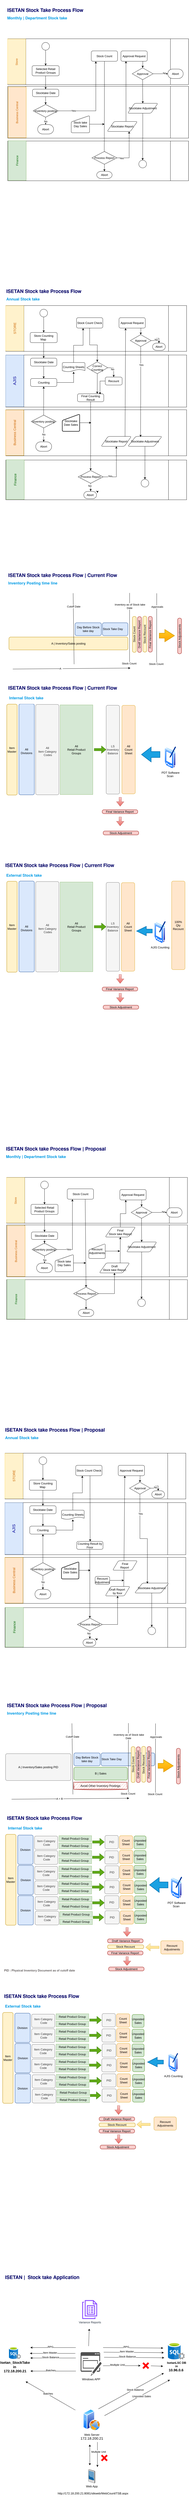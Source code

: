 <mxfile version="26.0.8">
  <diagram name="Page-1" id="vDul_YqK_dcnpiFwpa7n">
    <mxGraphModel dx="2474" dy="2046" grid="0" gridSize="10" guides="1" tooltips="1" connect="1" arrows="1" fold="1" page="1" pageScale="1" pageWidth="827" pageHeight="1169" math="0" shadow="0">
      <root>
        <mxCell id="0" />
        <mxCell id="1" parent="0" />
        <mxCell id="_SJh_2kdL77l0nsIWq_a-96" value="" style="shape=process;whiteSpace=wrap;html=1;backgroundOutline=1;rounded=0;" parent="1" vertex="1">
          <mxGeometry x="-792" y="315" width="749" height="215" as="geometry" />
        </mxCell>
        <mxCell id="k8KEBQ3MooANIXH4T0-9-83" value="&lt;h2 style=&quot;box-sizing: border-box; margin-top: 1.75rem; margin-bottom: 0.5rem; line-height: 1.2; font-size: 20px; padding-bottom: 1rem; font-family: &amp;quot;Source Sans Pro&amp;quot;, HelveticaNeue-Light, &amp;quot;Helvetica Neue Light&amp;quot;, &amp;quot;Helvetica Neue&amp;quot;, Helvetica, Arial, &amp;quot;Lucida Grande&amp;quot;, sans-serif; background-color: rgb(255, 255, 255);&quot;&gt;ISETAN Stock Take Process Flow&lt;/h2&gt;" style="text;html=1;align=left;verticalAlign=middle;whiteSpace=wrap;rounded=0;fontSize=20;fontStyle=1;fontColor=#000066;" parent="1" vertex="1">
          <mxGeometry x="-788" y="-1130" width="478" height="36" as="geometry" />
        </mxCell>
        <mxCell id="_SJh_2kdL77l0nsIWq_a-2" value="" style="shape=process;whiteSpace=wrap;html=1;backgroundOutline=1;rounded=0;" parent="1" vertex="1">
          <mxGeometry x="-784" y="-990" width="749" height="189" as="geometry" />
        </mxCell>
        <mxCell id="_SJh_2kdL77l0nsIWq_a-3" value="" style="shape=process;whiteSpace=wrap;html=1;backgroundOutline=1;rounded=0;" parent="1" vertex="1">
          <mxGeometry x="-784" y="-794" width="749" height="214" as="geometry" />
        </mxCell>
        <mxCell id="_SJh_2kdL77l0nsIWq_a-4" value="" style="shape=process;whiteSpace=wrap;html=1;backgroundOutline=1;rounded=0;" parent="1" vertex="1">
          <mxGeometry x="-784" y="-568" width="749" height="164" as="geometry" />
        </mxCell>
        <mxCell id="_SJh_2kdL77l0nsIWq_a-5" value="Store&amp;nbsp;" style="rounded=0;whiteSpace=wrap;html=1;rotation=-90;strokeColor=#FFD966;fillColor=#fff2cc;fontColor=#CC6600;labelBorderColor=none;" parent="1" vertex="1">
          <mxGeometry x="-840" y="-934" width="186" height="75.13" as="geometry" />
        </mxCell>
        <mxCell id="_SJh_2kdL77l0nsIWq_a-7" value="&lt;h2 style=&quot;box-sizing: border-box; margin-top: 1.75rem; margin-bottom: 0.5rem; line-height: 1.2; font-size: 16px; color: rgb(3, 155, 229); padding-bottom: 1rem; font-family: &amp;quot;Source Sans Pro&amp;quot;, HelveticaNeue-Light, &amp;quot;Helvetica Neue Light&amp;quot;, &amp;quot;Helvetica Neue&amp;quot;, Helvetica, Arial, &amp;quot;Lucida Grande&amp;quot;, sans-serif; background-color: rgb(255, 255, 255);&quot;&gt;Monthly | Department Stock take&lt;/h2&gt;" style="text;html=1;align=left;verticalAlign=middle;whiteSpace=wrap;rounded=0;fontSize=16;fontStyle=1" parent="1" vertex="1">
          <mxGeometry x="-788" y="-1094" width="478" height="30" as="geometry" />
        </mxCell>
        <mxCell id="_SJh_2kdL77l0nsIWq_a-8" value="Finance" style="rounded=0;whiteSpace=wrap;html=1;rotation=-90;strokeColor=#82b366;fillColor=#d5e8d4;labelBorderColor=none;fontColor=#006600;" parent="1" vertex="1">
          <mxGeometry x="-826.75" y="-525" width="163.5" height="75.13" as="geometry" />
        </mxCell>
        <mxCell id="_SJh_2kdL77l0nsIWq_a-9" value="Business Central" style="rounded=0;whiteSpace=wrap;html=1;rotation=-90;strokeColor=#d79b00;fillColor=#ffe6cc;labelBorderColor=none;fontColor=#CC6600;" parent="1" vertex="1">
          <mxGeometry x="-850" y="-723.57" width="210" height="75.13" as="geometry" />
        </mxCell>
        <mxCell id="_SJh_2kdL77l0nsIWq_a-12" value="" style="edgeStyle=orthogonalEdgeStyle;rounded=0;orthogonalLoop=1;jettySize=auto;html=1;" parent="1" source="_SJh_2kdL77l0nsIWq_a-10" target="_SJh_2kdL77l0nsIWq_a-11" edge="1">
          <mxGeometry relative="1" as="geometry" />
        </mxCell>
        <mxCell id="_SJh_2kdL77l0nsIWq_a-10" value="" style="ellipse;whiteSpace=wrap;html=1;aspect=fixed;" parent="1" vertex="1">
          <mxGeometry x="-643" y="-975" width="32" height="32" as="geometry" />
        </mxCell>
        <mxCell id="_SJh_2kdL77l0nsIWq_a-21" value="" style="edgeStyle=orthogonalEdgeStyle;rounded=0;orthogonalLoop=1;jettySize=auto;html=1;" parent="1" source="_SJh_2kdL77l0nsIWq_a-11" target="_SJh_2kdL77l0nsIWq_a-19" edge="1">
          <mxGeometry relative="1" as="geometry" />
        </mxCell>
        <mxCell id="_SJh_2kdL77l0nsIWq_a-11" value="Selected Retail Product Groups" style="rounded=1;whiteSpace=wrap;html=1;" parent="1" vertex="1">
          <mxGeometry x="-683" y="-879" width="112" height="42" as="geometry" />
        </mxCell>
        <mxCell id="_SJh_2kdL77l0nsIWq_a-15" value="" style="edgeStyle=orthogonalEdgeStyle;rounded=0;orthogonalLoop=1;jettySize=auto;html=1;" parent="1" source="_SJh_2kdL77l0nsIWq_a-13" target="_SJh_2kdL77l0nsIWq_a-14" edge="1">
          <mxGeometry relative="1" as="geometry" />
        </mxCell>
        <mxCell id="_SJh_2kdL77l0nsIWq_a-16" value="No" style="edgeLabel;html=1;align=center;verticalAlign=middle;resizable=0;points=[];" parent="_SJh_2kdL77l0nsIWq_a-15" vertex="1" connectable="0">
          <mxGeometry x="-0.058" relative="1" as="geometry">
            <mxPoint as="offset" />
          </mxGeometry>
        </mxCell>
        <mxCell id="_SJh_2kdL77l0nsIWq_a-23" style="edgeStyle=orthogonalEdgeStyle;rounded=0;orthogonalLoop=1;jettySize=auto;html=1;" parent="1" source="_SJh_2kdL77l0nsIWq_a-13" target="_SJh_2kdL77l0nsIWq_a-18" edge="1">
          <mxGeometry relative="1" as="geometry">
            <Array as="points">
              <mxPoint x="-419" y="-692" />
            </Array>
          </mxGeometry>
        </mxCell>
        <mxCell id="_SJh_2kdL77l0nsIWq_a-24" value="Yes" style="edgeLabel;html=1;align=center;verticalAlign=middle;resizable=0;points=[];" parent="_SJh_2kdL77l0nsIWq_a-23" vertex="1" connectable="0">
          <mxGeometry x="-0.647" y="1" relative="1" as="geometry">
            <mxPoint as="offset" />
          </mxGeometry>
        </mxCell>
        <mxCell id="_SJh_2kdL77l0nsIWq_a-13" value="Inventory posting" style="rhombus;whiteSpace=wrap;html=1;" parent="1" vertex="1">
          <mxGeometry x="-678.5" y="-719" width="103" height="53" as="geometry" />
        </mxCell>
        <mxCell id="_SJh_2kdL77l0nsIWq_a-14" value="Abort" style="strokeWidth=1;html=1;shape=mxgraph.flowchart.terminator;whiteSpace=wrap;" parent="1" vertex="1">
          <mxGeometry x="-660" y="-636" width="66" height="39" as="geometry" />
        </mxCell>
        <mxCell id="_SJh_2kdL77l0nsIWq_a-18" value="Stock Count" style="rounded=1;whiteSpace=wrap;html=1;absoluteArcSize=1;arcSize=14;strokeWidth=1;" parent="1" vertex="1">
          <mxGeometry x="-438" y="-940" width="109" height="43" as="geometry" />
        </mxCell>
        <mxCell id="_SJh_2kdL77l0nsIWq_a-22" style="edgeStyle=orthogonalEdgeStyle;rounded=0;orthogonalLoop=1;jettySize=auto;html=1;entryX=0.5;entryY=0;entryDx=0;entryDy=0;" parent="1" source="_SJh_2kdL77l0nsIWq_a-19" target="_SJh_2kdL77l0nsIWq_a-13" edge="1">
          <mxGeometry relative="1" as="geometry" />
        </mxCell>
        <mxCell id="_SJh_2kdL77l0nsIWq_a-19" value="Stocktake Date" style="rounded=1;whiteSpace=wrap;html=1;absoluteArcSize=1;arcSize=14;strokeWidth=1;" parent="1" vertex="1">
          <mxGeometry x="-681.5" y="-782" width="109" height="31" as="geometry" />
        </mxCell>
        <mxCell id="_SJh_2kdL77l0nsIWq_a-32" style="edgeStyle=orthogonalEdgeStyle;rounded=0;orthogonalLoop=1;jettySize=auto;html=1;" parent="1" source="_SJh_2kdL77l0nsIWq_a-26" edge="1">
          <mxGeometry relative="1" as="geometry">
            <mxPoint x="-383.108" y="-637.5" as="targetPoint" />
          </mxGeometry>
        </mxCell>
        <mxCell id="_SJh_2kdL77l0nsIWq_a-26" value="Stock take Day Sales" style="html=1;strokeWidth=1;shape=manualInput;whiteSpace=wrap;rounded=1;size=26;arcSize=11;" parent="1" vertex="1">
          <mxGeometry x="-521" y="-673" width="76" height="71" as="geometry" />
        </mxCell>
        <mxCell id="_SJh_2kdL77l0nsIWq_a-28" style="edgeStyle=orthogonalEdgeStyle;rounded=0;orthogonalLoop=1;jettySize=auto;html=1;entryX=0.347;entryY=0.093;entryDx=0;entryDy=0;entryPerimeter=0;" parent="1" source="_SJh_2kdL77l0nsIWq_a-18" edge="1">
          <mxGeometry relative="1" as="geometry">
            <mxPoint x="-384.177" y="-510.001" as="targetPoint" />
          </mxGeometry>
        </mxCell>
        <mxCell id="_SJh_2kdL77l0nsIWq_a-33" value="Stocktake Report" style="shape=parallelogram;html=1;strokeWidth=1;perimeter=parallelogramPerimeter;whiteSpace=wrap;rounded=1;arcSize=12;size=0.23;" parent="1" vertex="1">
          <mxGeometry x="-372" y="-648.44" width="125" height="41" as="geometry" />
        </mxCell>
        <mxCell id="_SJh_2kdL77l0nsIWq_a-39" value="" style="edgeStyle=orthogonalEdgeStyle;rounded=0;orthogonalLoop=1;jettySize=auto;html=1;" parent="1" source="_SJh_2kdL77l0nsIWq_a-36" target="_SJh_2kdL77l0nsIWq_a-33" edge="1">
          <mxGeometry relative="1" as="geometry">
            <Array as="points">
              <mxPoint x="-281" y="-498" />
            </Array>
          </mxGeometry>
        </mxCell>
        <mxCell id="_SJh_2kdL77l0nsIWq_a-40" value="Yes" style="edgeLabel;html=1;align=center;verticalAlign=middle;resizable=0;points=[];" parent="_SJh_2kdL77l0nsIWq_a-39" vertex="1" connectable="0">
          <mxGeometry x="-0.77" y="-1" relative="1" as="geometry">
            <mxPoint as="offset" />
          </mxGeometry>
        </mxCell>
        <mxCell id="_SJh_2kdL77l0nsIWq_a-42" value="" style="edgeStyle=orthogonalEdgeStyle;rounded=0;orthogonalLoop=1;jettySize=auto;html=1;" parent="1" source="_SJh_2kdL77l0nsIWq_a-36" edge="1">
          <mxGeometry relative="1" as="geometry">
            <mxPoint x="-383.5" y="-443" as="targetPoint" />
          </mxGeometry>
        </mxCell>
        <mxCell id="_SJh_2kdL77l0nsIWq_a-36" value="Process Report" style="rhombus;whiteSpace=wrap;html=1;" parent="1" vertex="1">
          <mxGeometry x="-435" y="-525" width="103" height="53" as="geometry" />
        </mxCell>
        <mxCell id="_SJh_2kdL77l0nsIWq_a-43" value="Approval Request" style="rounded=1;whiteSpace=wrap;html=1;absoluteArcSize=1;arcSize=14;strokeWidth=1;" parent="1" vertex="1">
          <mxGeometry x="-315" y="-940" width="109" height="43" as="geometry" />
        </mxCell>
        <mxCell id="_SJh_2kdL77l0nsIWq_a-44" style="edgeStyle=orthogonalEdgeStyle;rounded=0;orthogonalLoop=1;jettySize=auto;html=1;entryX=0.191;entryY=0.982;entryDx=0;entryDy=0;entryPerimeter=0;" parent="1" source="_SJh_2kdL77l0nsIWq_a-33" target="_SJh_2kdL77l0nsIWq_a-43" edge="1">
          <mxGeometry relative="1" as="geometry">
            <mxPoint x="-274" y="-891" as="targetPoint" />
            <Array as="points">
              <mxPoint x="-294" y="-726" />
              <mxPoint x="-294" y="-726" />
            </Array>
          </mxGeometry>
        </mxCell>
        <mxCell id="_SJh_2kdL77l0nsIWq_a-51" style="edgeStyle=orthogonalEdgeStyle;rounded=0;orthogonalLoop=1;jettySize=auto;html=1;entryX=0.5;entryY=0;entryDx=0;entryDy=0;" parent="1" source="_SJh_2kdL77l0nsIWq_a-45" target="_SJh_2kdL77l0nsIWq_a-50" edge="1">
          <mxGeometry relative="1" as="geometry" />
        </mxCell>
        <mxCell id="_SJh_2kdL77l0nsIWq_a-45" value="Approval" style="strokeWidth=1;html=1;shape=mxgraph.flowchart.decision;whiteSpace=wrap;" parent="1" vertex="1">
          <mxGeometry x="-268" y="-870" width="86" height="49" as="geometry" />
        </mxCell>
        <mxCell id="_SJh_2kdL77l0nsIWq_a-46" value="" style="endArrow=classic;html=1;rounded=0;entryX=0.5;entryY=0;entryDx=0;entryDy=0;entryPerimeter=0;exitX=0.833;exitY=0.982;exitDx=0;exitDy=0;exitPerimeter=0;" parent="1" source="_SJh_2kdL77l0nsIWq_a-43" target="_SJh_2kdL77l0nsIWq_a-45" edge="1">
          <mxGeometry width="50" height="50" relative="1" as="geometry">
            <mxPoint x="-239" y="-894" as="sourcePoint" />
            <mxPoint x="-189" y="-944" as="targetPoint" />
          </mxGeometry>
        </mxCell>
        <mxCell id="_SJh_2kdL77l0nsIWq_a-47" value="Abort" style="strokeWidth=1;html=1;shape=mxgraph.flowchart.terminator;whiteSpace=wrap;" parent="1" vertex="1">
          <mxGeometry x="-121" y="-865" width="64" height="39" as="geometry" />
        </mxCell>
        <mxCell id="_SJh_2kdL77l0nsIWq_a-48" style="edgeStyle=orthogonalEdgeStyle;rounded=0;orthogonalLoop=1;jettySize=auto;html=1;entryX=0;entryY=0.5;entryDx=0;entryDy=0;entryPerimeter=0;" parent="1" source="_SJh_2kdL77l0nsIWq_a-45" target="_SJh_2kdL77l0nsIWq_a-47" edge="1">
          <mxGeometry relative="1" as="geometry" />
        </mxCell>
        <mxCell id="_SJh_2kdL77l0nsIWq_a-49" value="No" style="edgeLabel;html=1;align=center;verticalAlign=middle;resizable=0;points=[];" parent="_SJh_2kdL77l0nsIWq_a-48" vertex="1" connectable="0">
          <mxGeometry x="0.548" y="3" relative="1" as="geometry">
            <mxPoint as="offset" />
          </mxGeometry>
        </mxCell>
        <mxCell id="_SJh_2kdL77l0nsIWq_a-54" style="edgeStyle=orthogonalEdgeStyle;rounded=0;orthogonalLoop=1;jettySize=auto;html=1;entryX=0.5;entryY=0;entryDx=0;entryDy=0;" parent="1" source="_SJh_2kdL77l0nsIWq_a-50" target="_SJh_2kdL77l0nsIWq_a-53" edge="1">
          <mxGeometry relative="1" as="geometry" />
        </mxCell>
        <mxCell id="_SJh_2kdL77l0nsIWq_a-50" value="Stocktake Adjustment" style="shape=parallelogram;html=1;strokeWidth=1;perimeter=parallelogramPerimeter;whiteSpace=wrap;rounded=1;arcSize=12;size=0.23;" parent="1" vertex="1">
          <mxGeometry x="-287" y="-723.57" width="125" height="41" as="geometry" />
        </mxCell>
        <mxCell id="_SJh_2kdL77l0nsIWq_a-53" value="" style="ellipse;whiteSpace=wrap;html=1;aspect=fixed;" parent="1" vertex="1">
          <mxGeometry x="-241" y="-489" width="32" height="32" as="geometry" />
        </mxCell>
        <mxCell id="_SJh_2kdL77l0nsIWq_a-55" value="&lt;h2 style=&quot;box-sizing: border-box; margin-top: 1.75rem; margin-bottom: 0.5rem; line-height: 1.2; font-size: 20px; padding-bottom: 1rem; font-family: &amp;quot;Source Sans Pro&amp;quot;, HelveticaNeue-Light, &amp;quot;Helvetica Neue Light&amp;quot;, &amp;quot;Helvetica Neue&amp;quot;, Helvetica, Arial, &amp;quot;Lucida Grande&amp;quot;, sans-serif; background-color: rgb(255, 255, 255);&quot;&gt;ISETAN Stock take Process Flow&lt;/h2&gt;" style="text;html=1;align=left;verticalAlign=middle;whiteSpace=wrap;rounded=0;fontSize=20;fontStyle=1;fontColor=#000066;" parent="1" vertex="1">
          <mxGeometry x="-792.005" y="30" width="478" height="36" as="geometry" />
        </mxCell>
        <mxCell id="_SJh_2kdL77l0nsIWq_a-56" value="" style="shape=process;whiteSpace=wrap;html=1;backgroundOutline=1;rounded=0;" parent="1" vertex="1">
          <mxGeometry x="-792.005" y="111" width="749" height="189" as="geometry" />
        </mxCell>
        <mxCell id="_SJh_2kdL77l0nsIWq_a-57" value="" style="shape=process;whiteSpace=wrap;html=1;backgroundOutline=1;rounded=0;" parent="1" vertex="1">
          <mxGeometry x="-792" y="541" width="749" height="190" as="geometry" />
        </mxCell>
        <mxCell id="_SJh_2kdL77l0nsIWq_a-58" value="" style="shape=process;whiteSpace=wrap;html=1;backgroundOutline=1;rounded=0;" parent="1" vertex="1">
          <mxGeometry x="-792.005" y="748.5" width="749" height="164" as="geometry" />
        </mxCell>
        <mxCell id="_SJh_2kdL77l0nsIWq_a-59" value="&lt;font style=&quot;font-size: 14px;&quot;&gt;STORE&lt;/font&gt;" style="rounded=0;whiteSpace=wrap;html=1;rotation=-90;strokeColor=#FFD966;fillColor=#fff2cc;fontColor=#CC6600;labelBorderColor=none;" parent="1" vertex="1">
          <mxGeometry x="-848.005" y="167" width="186" height="75.13" as="geometry" />
        </mxCell>
        <mxCell id="_SJh_2kdL77l0nsIWq_a-60" value="&lt;h2 style=&quot;box-sizing: border-box; margin-top: 1.75rem; margin-bottom: 0.5rem; line-height: 1.2; font-size: 16px; color: rgb(3, 155, 229); padding-bottom: 1rem; font-family: &amp;quot;Source Sans Pro&amp;quot;, HelveticaNeue-Light, &amp;quot;Helvetica Neue Light&amp;quot;, &amp;quot;Helvetica Neue&amp;quot;, Helvetica, Arial, &amp;quot;Lucida Grande&amp;quot;, sans-serif; background-color: rgb(255, 255, 255);&quot;&gt;Annual Stock take&lt;/h2&gt;" style="text;html=1;align=left;verticalAlign=middle;whiteSpace=wrap;rounded=0;fontSize=16;fontStyle=1" parent="1" vertex="1">
          <mxGeometry x="-792.005" y="66" width="478" height="30" as="geometry" />
        </mxCell>
        <mxCell id="_SJh_2kdL77l0nsIWq_a-61" value="&lt;font style=&quot;font-size: 14px;&quot;&gt;Finance&lt;/font&gt;" style="rounded=0;whiteSpace=wrap;html=1;rotation=-90;strokeColor=#82b366;fillColor=#d5e8d4;labelBorderColor=none;fontColor=#006600;" parent="1" vertex="1">
          <mxGeometry x="-834.755" y="791.5" width="163.5" height="75.13" as="geometry" />
        </mxCell>
        <mxCell id="_SJh_2kdL77l0nsIWq_a-62" value="&lt;font style=&quot;font-size: 14px;&quot;&gt;Business Central&lt;/font&gt;" style="rounded=0;whiteSpace=wrap;html=1;rotation=-90;strokeColor=#d79b00;fillColor=#ffe6cc;labelBorderColor=none;fontColor=#CC6600;" parent="1" vertex="1">
          <mxGeometry x="-849.26" y="598.19" width="188.51" height="75.13" as="geometry" />
        </mxCell>
        <mxCell id="_SJh_2kdL77l0nsIWq_a-63" value="" style="edgeStyle=orthogonalEdgeStyle;rounded=0;orthogonalLoop=1;jettySize=auto;html=1;" parent="1" source="_SJh_2kdL77l0nsIWq_a-64" target="_SJh_2kdL77l0nsIWq_a-66" edge="1">
          <mxGeometry relative="1" as="geometry" />
        </mxCell>
        <mxCell id="_SJh_2kdL77l0nsIWq_a-64" value="" style="ellipse;whiteSpace=wrap;html=1;aspect=fixed;" parent="1" vertex="1">
          <mxGeometry x="-651.005" y="126" width="32" height="32" as="geometry" />
        </mxCell>
        <mxCell id="_SJh_2kdL77l0nsIWq_a-108" value="" style="edgeStyle=orthogonalEdgeStyle;rounded=0;orthogonalLoop=1;jettySize=auto;html=1;" parent="1" source="_SJh_2kdL77l0nsIWq_a-66" target="_SJh_2kdL77l0nsIWq_a-75" edge="1">
          <mxGeometry relative="1" as="geometry" />
        </mxCell>
        <mxCell id="_SJh_2kdL77l0nsIWq_a-66" value="Store Counting&lt;br&gt;Map&amp;nbsp;" style="rounded=1;whiteSpace=wrap;html=1;" parent="1" vertex="1">
          <mxGeometry x="-691.005" y="222" width="112" height="42" as="geometry" />
        </mxCell>
        <mxCell id="_SJh_2kdL77l0nsIWq_a-67" value="" style="edgeStyle=orthogonalEdgeStyle;rounded=0;orthogonalLoop=1;jettySize=auto;html=1;exitX=0.5;exitY=1;exitDx=0;exitDy=0;" parent="1" source="_SJh_2kdL77l0nsIWq_a-71" target="_SJh_2kdL77l0nsIWq_a-72" edge="1">
          <mxGeometry relative="1" as="geometry">
            <mxPoint x="-635" y="650.497" as="sourcePoint" />
          </mxGeometry>
        </mxCell>
        <mxCell id="_SJh_2kdL77l0nsIWq_a-68" value="No" style="edgeLabel;html=1;align=center;verticalAlign=middle;resizable=0;points=[];" parent="_SJh_2kdL77l0nsIWq_a-67" vertex="1" connectable="0">
          <mxGeometry x="-0.058" relative="1" as="geometry">
            <mxPoint as="offset" />
          </mxGeometry>
        </mxCell>
        <mxCell id="_SJh_2kdL77l0nsIWq_a-136" style="edgeStyle=orthogonalEdgeStyle;rounded=0;orthogonalLoop=1;jettySize=auto;html=1;entryX=0.5;entryY=1;entryDx=0;entryDy=0;" parent="1" source="_SJh_2kdL77l0nsIWq_a-71" target="_SJh_2kdL77l0nsIWq_a-99" edge="1">
          <mxGeometry relative="1" as="geometry" />
        </mxCell>
        <mxCell id="_SJh_2kdL77l0nsIWq_a-71" value="Inventory posting" style="rhombus;whiteSpace=wrap;html=1;" parent="1" vertex="1">
          <mxGeometry x="-686.505" y="563" width="103" height="53" as="geometry" />
        </mxCell>
        <mxCell id="_SJh_2kdL77l0nsIWq_a-72" value="Abort" style="strokeWidth=1;html=1;shape=mxgraph.flowchart.terminator;whiteSpace=wrap;" parent="1" vertex="1">
          <mxGeometry x="-668.005" y="673.32" width="66" height="39" as="geometry" />
        </mxCell>
        <mxCell id="_SJh_2kdL77l0nsIWq_a-73" value="Stock Count Check" style="rounded=1;whiteSpace=wrap;html=1;absoluteArcSize=1;arcSize=14;strokeWidth=1;" parent="1" vertex="1">
          <mxGeometry x="-499.005" y="161" width="109" height="43" as="geometry" />
        </mxCell>
        <mxCell id="_SJh_2kdL77l0nsIWq_a-106" style="edgeStyle=orthogonalEdgeStyle;rounded=0;orthogonalLoop=1;jettySize=auto;html=1;entryX=0.5;entryY=0;entryDx=0;entryDy=0;" parent="1" source="_SJh_2kdL77l0nsIWq_a-75" target="_SJh_2kdL77l0nsIWq_a-99" edge="1">
          <mxGeometry relative="1" as="geometry" />
        </mxCell>
        <mxCell id="_SJh_2kdL77l0nsIWq_a-75" value="Stocktake Date" style="rounded=1;whiteSpace=wrap;html=1;absoluteArcSize=1;arcSize=14;strokeWidth=1;" parent="1" vertex="1">
          <mxGeometry x="-689.5" y="328" width="109" height="33" as="geometry" />
        </mxCell>
        <mxCell id="_SJh_2kdL77l0nsIWq_a-135" style="edgeStyle=orthogonalEdgeStyle;rounded=0;orthogonalLoop=1;jettySize=auto;html=1;" parent="1" source="_SJh_2kdL77l0nsIWq_a-77" edge="1">
          <mxGeometry relative="1" as="geometry">
            <mxPoint x="-438.219" y="594.5" as="targetPoint" />
          </mxGeometry>
        </mxCell>
        <mxCell id="_SJh_2kdL77l0nsIWq_a-77" value="Stocktake Date Sales" style="html=1;strokeWidth=2;shape=manualInput;whiteSpace=wrap;rounded=1;size=26;arcSize=11;" parent="1" vertex="1">
          <mxGeometry x="-558" y="559" width="72" height="71" as="geometry" />
        </mxCell>
        <mxCell id="_SJh_2kdL77l0nsIWq_a-79" value="Stocktake Report" style="shape=parallelogram;html=1;strokeWidth=1;perimeter=parallelogramPerimeter;whiteSpace=wrap;rounded=1;arcSize=12;size=0.23;" parent="1" vertex="1">
          <mxGeometry x="-397.005" y="651.0" width="125" height="41" as="geometry" />
        </mxCell>
        <mxCell id="_SJh_2kdL77l0nsIWq_a-129" value="" style="edgeStyle=orthogonalEdgeStyle;rounded=0;orthogonalLoop=1;jettySize=auto;html=1;" parent="1" source="_SJh_2kdL77l0nsIWq_a-83" edge="1">
          <mxGeometry relative="1" as="geometry">
            <mxPoint x="-440.5" y="877" as="targetPoint" />
          </mxGeometry>
        </mxCell>
        <mxCell id="_SJh_2kdL77l0nsIWq_a-132" value="No" style="edgeLabel;html=1;align=center;verticalAlign=middle;resizable=0;points=[];" parent="_SJh_2kdL77l0nsIWq_a-129" vertex="1" connectable="0">
          <mxGeometry x="-0.351" y="-4" relative="1" as="geometry">
            <mxPoint as="offset" />
          </mxGeometry>
        </mxCell>
        <mxCell id="_SJh_2kdL77l0nsIWq_a-130" style="edgeStyle=orthogonalEdgeStyle;rounded=0;orthogonalLoop=1;jettySize=auto;html=1;" parent="1" source="_SJh_2kdL77l0nsIWq_a-83" target="_SJh_2kdL77l0nsIWq_a-79" edge="1">
          <mxGeometry relative="1" as="geometry">
            <Array as="points">
              <mxPoint x="-334" y="818" />
            </Array>
          </mxGeometry>
        </mxCell>
        <mxCell id="_SJh_2kdL77l0nsIWq_a-131" value="Yes" style="edgeLabel;html=1;align=center;verticalAlign=middle;resizable=0;points=[];" parent="_SJh_2kdL77l0nsIWq_a-130" vertex="1" connectable="0">
          <mxGeometry x="-0.681" y="3" relative="1" as="geometry">
            <mxPoint as="offset" />
          </mxGeometry>
        </mxCell>
        <mxCell id="_SJh_2kdL77l0nsIWq_a-83" value="Process Report" style="rhombus;whiteSpace=wrap;html=1;" parent="1" vertex="1">
          <mxGeometry x="-491.995" y="791.5" width="103" height="53" as="geometry" />
        </mxCell>
        <mxCell id="_SJh_2kdL77l0nsIWq_a-85" value="Approval Request" style="rounded=1;whiteSpace=wrap;html=1;absoluteArcSize=1;arcSize=14;strokeWidth=1;" parent="1" vertex="1">
          <mxGeometry x="-323.005" y="161" width="109" height="43" as="geometry" />
        </mxCell>
        <mxCell id="_SJh_2kdL77l0nsIWq_a-88" value="Approval" style="strokeWidth=1;html=1;shape=mxgraph.flowchart.decision;whiteSpace=wrap;" parent="1" vertex="1">
          <mxGeometry x="-276.005" y="231" width="86" height="49" as="geometry" />
        </mxCell>
        <mxCell id="_SJh_2kdL77l0nsIWq_a-89" value="" style="endArrow=classic;html=1;rounded=0;entryX=0.5;entryY=0;entryDx=0;entryDy=0;entryPerimeter=0;exitX=0.833;exitY=0.982;exitDx=0;exitDy=0;exitPerimeter=0;" parent="1" source="_SJh_2kdL77l0nsIWq_a-85" target="_SJh_2kdL77l0nsIWq_a-88" edge="1">
          <mxGeometry width="50" height="50" relative="1" as="geometry">
            <mxPoint x="-247.005" y="207" as="sourcePoint" />
            <mxPoint x="-197.005" y="157" as="targetPoint" />
          </mxGeometry>
        </mxCell>
        <mxCell id="_SJh_2kdL77l0nsIWq_a-90" value="Abort" style="strokeWidth=1;html=1;shape=mxgraph.flowchart.terminator;whiteSpace=wrap;" parent="1" vertex="1">
          <mxGeometry x="-184" y="266" width="53" height="30" as="geometry" />
        </mxCell>
        <mxCell id="_SJh_2kdL77l0nsIWq_a-93" style="edgeStyle=orthogonalEdgeStyle;rounded=0;orthogonalLoop=1;jettySize=auto;html=1;entryX=0.5;entryY=0;entryDx=0;entryDy=0;" parent="1" source="_SJh_2kdL77l0nsIWq_a-94" target="_SJh_2kdL77l0nsIWq_a-95" edge="1">
          <mxGeometry relative="1" as="geometry">
            <mxPoint x="-232.5" y="633.93" as="sourcePoint" />
          </mxGeometry>
        </mxCell>
        <mxCell id="_SJh_2kdL77l0nsIWq_a-94" value="Stocktake Adjustment" style="shape=parallelogram;html=1;strokeWidth=1;perimeter=parallelogramPerimeter;whiteSpace=wrap;rounded=1;arcSize=12;size=0.23;" parent="1" vertex="1">
          <mxGeometry x="-286" y="651" width="140.99" height="41" as="geometry" />
        </mxCell>
        <mxCell id="_SJh_2kdL77l0nsIWq_a-95" value="" style="ellipse;whiteSpace=wrap;html=1;aspect=fixed;" parent="1" vertex="1">
          <mxGeometry x="-231.505" y="828" width="32" height="32" as="geometry" />
        </mxCell>
        <mxCell id="_SJh_2kdL77l0nsIWq_a-97" value="&lt;font style=&quot;font-size: 17px;&quot;&gt;AJIS&lt;/font&gt;" style="rounded=0;whiteSpace=wrap;html=1;rotation=-90;strokeColor=#6c8ebf;fillColor=#dae8fc;labelBorderColor=none;fontColor=#000099;" parent="1" vertex="1">
          <mxGeometry x="-861.44" y="384.11" width="212.87" height="75.13" as="geometry" />
        </mxCell>
        <mxCell id="_SJh_2kdL77l0nsIWq_a-107" value="" style="edgeStyle=orthogonalEdgeStyle;rounded=0;orthogonalLoop=1;jettySize=auto;html=1;" parent="1" source="_SJh_2kdL77l0nsIWq_a-99" target="_SJh_2kdL77l0nsIWq_a-100" edge="1">
          <mxGeometry relative="1" as="geometry" />
        </mxCell>
        <mxCell id="_SJh_2kdL77l0nsIWq_a-99" value="Counting" style="rounded=1;whiteSpace=wrap;html=1;absoluteArcSize=1;arcSize=14;strokeWidth=1;" parent="1" vertex="1">
          <mxGeometry x="-689.5" y="412" width="109" height="33" as="geometry" />
        </mxCell>
        <mxCell id="_SJh_2kdL77l0nsIWq_a-109" style="edgeStyle=orthogonalEdgeStyle;rounded=0;orthogonalLoop=1;jettySize=auto;html=1;entryX=0.25;entryY=1;entryDx=0;entryDy=0;" parent="1" source="_SJh_2kdL77l0nsIWq_a-100" target="_SJh_2kdL77l0nsIWq_a-73" edge="1">
          <mxGeometry relative="1" as="geometry" />
        </mxCell>
        <mxCell id="_SJh_2kdL77l0nsIWq_a-100" value="Counting Sheets" style="strokeWidth=1;html=1;shape=mxgraph.flowchart.document2;whiteSpace=wrap;size=0.25;" parent="1" vertex="1">
          <mxGeometry x="-558" y="346.11" width="94" height="38" as="geometry" />
        </mxCell>
        <mxCell id="_SJh_2kdL77l0nsIWq_a-102" style="edgeStyle=orthogonalEdgeStyle;rounded=0;orthogonalLoop=1;jettySize=auto;html=1;entryX=0.5;entryY=0;entryDx=0;entryDy=0;" parent="1" source="_SJh_2kdL77l0nsIWq_a-101" target="_SJh_2kdL77l0nsIWq_a-83" edge="1">
          <mxGeometry relative="1" as="geometry" />
        </mxCell>
        <mxCell id="_SJh_2kdL77l0nsIWq_a-101" value="Final Counting Result" style="rounded=1;whiteSpace=wrap;html=1;absoluteArcSize=1;arcSize=14;strokeWidth=1;" parent="1" vertex="1">
          <mxGeometry x="-495" y="475" width="109" height="33" as="geometry" />
        </mxCell>
        <mxCell id="_SJh_2kdL77l0nsIWq_a-114" style="edgeStyle=orthogonalEdgeStyle;rounded=0;orthogonalLoop=1;jettySize=auto;html=1;entryX=0.75;entryY=0;entryDx=0;entryDy=0;" parent="1" source="_SJh_2kdL77l0nsIWq_a-110" target="_SJh_2kdL77l0nsIWq_a-101" edge="1">
          <mxGeometry relative="1" as="geometry" />
        </mxCell>
        <mxCell id="_SJh_2kdL77l0nsIWq_a-110" value="Correct Counting" style="strokeWidth=1;html=1;shape=mxgraph.flowchart.decision;whiteSpace=wrap;" parent="1" vertex="1">
          <mxGeometry x="-456.005" y="343" width="86" height="49" as="geometry" />
        </mxCell>
        <mxCell id="_SJh_2kdL77l0nsIWq_a-111" value="Recount" style="rounded=1;whiteSpace=wrap;html=1;absoluteArcSize=1;arcSize=14;strokeWidth=1;" parent="1" vertex="1">
          <mxGeometry x="-380.01" y="406" width="70.01" height="33" as="geometry" />
        </mxCell>
        <mxCell id="_SJh_2kdL77l0nsIWq_a-115" style="edgeStyle=orthogonalEdgeStyle;rounded=0;orthogonalLoop=1;jettySize=auto;html=1;entryX=0.5;entryY=0;entryDx=0;entryDy=0;entryPerimeter=0;" parent="1" source="_SJh_2kdL77l0nsIWq_a-73" target="_SJh_2kdL77l0nsIWq_a-110" edge="1">
          <mxGeometry relative="1" as="geometry" />
        </mxCell>
        <mxCell id="_SJh_2kdL77l0nsIWq_a-120" style="edgeStyle=orthogonalEdgeStyle;rounded=0;orthogonalLoop=1;jettySize=auto;html=1;entryX=0.857;entryY=0.081;entryDx=0;entryDy=0;entryPerimeter=0;" parent="1" source="_SJh_2kdL77l0nsIWq_a-111" target="_SJh_2kdL77l0nsIWq_a-101" edge="1">
          <mxGeometry relative="1" as="geometry" />
        </mxCell>
        <mxCell id="_SJh_2kdL77l0nsIWq_a-123" value="" style="endArrow=classic;html=1;rounded=0;entryX=0.5;entryY=0;entryDx=0;entryDy=0;exitX=1;exitY=0.5;exitDx=0;exitDy=0;exitPerimeter=0;" parent="1" source="_SJh_2kdL77l0nsIWq_a-110" target="_SJh_2kdL77l0nsIWq_a-111" edge="1">
          <mxGeometry width="50" height="50" relative="1" as="geometry">
            <mxPoint x="-369" y="369" as="sourcePoint" />
            <mxPoint x="-319" y="319" as="targetPoint" />
            <Array as="points">
              <mxPoint x="-345" y="368" />
            </Array>
          </mxGeometry>
        </mxCell>
        <mxCell id="_SJh_2kdL77l0nsIWq_a-124" value="No" style="edgeLabel;html=1;align=center;verticalAlign=middle;resizable=0;points=[];" parent="_SJh_2kdL77l0nsIWq_a-123" vertex="1" connectable="0">
          <mxGeometry x="-0.032" y="-5" relative="1" as="geometry">
            <mxPoint as="offset" />
          </mxGeometry>
        </mxCell>
        <mxCell id="_SJh_2kdL77l0nsIWq_a-125" value="" style="endArrow=classic;html=1;rounded=0;entryX=0.25;entryY=1;entryDx=0;entryDy=0;" parent="1" target="_SJh_2kdL77l0nsIWq_a-85" edge="1">
          <mxGeometry width="50" height="50" relative="1" as="geometry">
            <mxPoint x="-298" y="652" as="sourcePoint" />
            <mxPoint x="-248" y="602" as="targetPoint" />
          </mxGeometry>
        </mxCell>
        <mxCell id="_SJh_2kdL77l0nsIWq_a-126" style="edgeStyle=orthogonalEdgeStyle;rounded=0;orthogonalLoop=1;jettySize=auto;html=1;entryX=0.371;entryY=0.055;entryDx=0;entryDy=0;entryPerimeter=0;" parent="1" source="_SJh_2kdL77l0nsIWq_a-88" target="_SJh_2kdL77l0nsIWq_a-94" edge="1">
          <mxGeometry relative="1" as="geometry" />
        </mxCell>
        <mxCell id="_SJh_2kdL77l0nsIWq_a-133" value="Yes" style="edgeLabel;html=1;align=center;verticalAlign=middle;resizable=0;points=[];" parent="_SJh_2kdL77l0nsIWq_a-126" vertex="1" connectable="0">
          <mxGeometry x="-0.597" y="2" relative="1" as="geometry">
            <mxPoint as="offset" />
          </mxGeometry>
        </mxCell>
        <mxCell id="_SJh_2kdL77l0nsIWq_a-128" style="edgeStyle=orthogonalEdgeStyle;rounded=0;orthogonalLoop=1;jettySize=auto;html=1;exitX=0.81;exitY=0;exitDx=0;exitDy=0;exitPerimeter=0;entryX=0.911;entryY=0.306;entryDx=0;entryDy=0;entryPerimeter=0;" parent="1" edge="1">
          <mxGeometry relative="1" as="geometry">
            <mxPoint x="-419.112" y="877" as="sourcePoint" />
            <mxPoint x="-412.142" y="884.344" as="targetPoint" />
          </mxGeometry>
        </mxCell>
        <mxCell id="_SJh_2kdL77l0nsIWq_a-138" style="edgeStyle=orthogonalEdgeStyle;rounded=0;orthogonalLoop=1;jettySize=auto;html=1;entryX=0.5;entryY=0;entryDx=0;entryDy=0;entryPerimeter=0;" parent="1" source="_SJh_2kdL77l0nsIWq_a-88" target="_SJh_2kdL77l0nsIWq_a-90" edge="1">
          <mxGeometry relative="1" as="geometry" />
        </mxCell>
        <mxCell id="_SJh_2kdL77l0nsIWq_a-139" value="No" style="edgeLabel;html=1;align=center;verticalAlign=middle;resizable=0;points=[];" parent="_SJh_2kdL77l0nsIWq_a-138" vertex="1" connectable="0">
          <mxGeometry x="-0.239" y="-1" relative="1" as="geometry">
            <mxPoint as="offset" />
          </mxGeometry>
        </mxCell>
        <mxCell id="_SJh_2kdL77l0nsIWq_a-141" value="Abort" style="strokeWidth=1;html=1;shape=mxgraph.flowchart.terminator;whiteSpace=wrap;" parent="1" vertex="1">
          <mxGeometry x="-469" y="878" width="53" height="30" as="geometry" />
        </mxCell>
        <mxCell id="_SJh_2kdL77l0nsIWq_a-142" value="Abort" style="strokeWidth=1;html=1;shape=mxgraph.flowchart.terminator;whiteSpace=wrap;" parent="1" vertex="1">
          <mxGeometry x="-415.5" y="-443" width="64" height="30" as="geometry" />
        </mxCell>
        <mxCell id="_SJh_2kdL77l0nsIWq_a-202" value="&lt;h2 style=&quot;box-sizing: border-box; margin-top: 1.75rem; margin-bottom: 0.5rem; line-height: 1.2; font-size: 20px; padding-bottom: 1rem; font-family: &amp;quot;Source Sans Pro&amp;quot;, HelveticaNeue-Light, &amp;quot;Helvetica Neue Light&amp;quot;, &amp;quot;Helvetica Neue&amp;quot;, Helvetica, Arial, &amp;quot;Lucida Grande&amp;quot;, sans-serif; background-color: rgb(255, 255, 255);&quot;&gt;ISETAN Stock take Process Flow | Current Flow&lt;/h2&gt;" style="text;html=1;align=left;verticalAlign=middle;whiteSpace=wrap;rounded=0;fontSize=20;fontStyle=1;fontColor=#000066;" parent="1" vertex="1">
          <mxGeometry x="-784.28" y="1202" width="478" height="36" as="geometry" />
        </mxCell>
        <mxCell id="_SJh_2kdL77l0nsIWq_a-203" value="&lt;h2 style=&quot;box-sizing: border-box; margin-top: 1.75rem; margin-bottom: 0.5rem; line-height: 1.2; font-size: 16px; color: rgb(3, 155, 229); padding-bottom: 1rem; font-family: &amp;quot;Source Sans Pro&amp;quot;, HelveticaNeue-Light, &amp;quot;Helvetica Neue Light&amp;quot;, &amp;quot;Helvetica Neue&amp;quot;, Helvetica, Arial, &amp;quot;Lucida Grande&amp;quot;, sans-serif; background-color: rgb(255, 255, 255);&quot;&gt;Inventory Posting time line&lt;/h2&gt;" style="text;html=1;align=left;verticalAlign=middle;whiteSpace=wrap;rounded=0;fontSize=16;fontStyle=1" parent="1" vertex="1">
          <mxGeometry x="-784.28" y="1238" width="478" height="30" as="geometry" />
        </mxCell>
        <mxCell id="_SJh_2kdL77l0nsIWq_a-204" value="A | Inventory/Sales posting" style="rounded=1;whiteSpace=wrap;html=1;absoluteArcSize=1;arcSize=14;strokeWidth=2;fillColor=#fff2cc;strokeColor=#d6b656;" parent="1" vertex="1">
          <mxGeometry x="-778.92" y="1479" width="492.92" height="53" as="geometry" />
        </mxCell>
        <mxCell id="_SJh_2kdL77l0nsIWq_a-208" value="Stock Take Day" style="rounded=1;whiteSpace=wrap;html=1;absoluteArcSize=1;arcSize=14;strokeWidth=2;fillColor=#dae8fc;strokeColor=#6c8ebf;align=left;" parent="1" vertex="1">
          <mxGeometry x="-391.78" y="1419.98" width="105.78" height="53" as="geometry" />
        </mxCell>
        <mxCell id="_SJh_2kdL77l0nsIWq_a-209" value="Day Before Stock take day" style="rounded=1;whiteSpace=wrap;html=1;absoluteArcSize=1;arcSize=14;strokeWidth=2;fillColor=#dae8fc;strokeColor=#6c8ebf;" parent="1" vertex="1">
          <mxGeometry x="-505" y="1419.98" width="109" height="53" as="geometry" />
        </mxCell>
        <mxCell id="_SJh_2kdL77l0nsIWq_a-210" value="" style="endArrow=none;html=1;rounded=0;" parent="1" edge="1">
          <mxGeometry width="50" height="50" relative="1" as="geometry">
            <mxPoint x="-509" y="1591" as="sourcePoint" />
            <mxPoint x="-513" y="1298" as="targetPoint" />
          </mxGeometry>
        </mxCell>
        <mxCell id="_SJh_2kdL77l0nsIWq_a-211" value="Cutoff Date" style="edgeLabel;html=1;align=center;verticalAlign=middle;resizable=0;points=[];" parent="_SJh_2kdL77l0nsIWq_a-210" vertex="1" connectable="0">
          <mxGeometry x="0.823" relative="1" as="geometry">
            <mxPoint x="1" y="29" as="offset" />
          </mxGeometry>
        </mxCell>
        <mxCell id="_SJh_2kdL77l0nsIWq_a-212" value="" style="endArrow=none;html=1;rounded=0;" parent="1" edge="1">
          <mxGeometry width="50" height="50" relative="1" as="geometry">
            <mxPoint x="-279.28" y="1592.98" as="sourcePoint" />
            <mxPoint x="-279" y="1297" as="targetPoint" />
          </mxGeometry>
        </mxCell>
        <mxCell id="_SJh_2kdL77l0nsIWq_a-213" value="Inventory as of Stock take&lt;br&gt;Date&amp;nbsp;" style="edgeLabel;html=1;align=center;verticalAlign=middle;resizable=0;points=[];" parent="_SJh_2kdL77l0nsIWq_a-212" vertex="1" connectable="0">
          <mxGeometry x="0.823" relative="1" as="geometry">
            <mxPoint x="1" y="29" as="offset" />
          </mxGeometry>
        </mxCell>
        <mxCell id="_SJh_2kdL77l0nsIWq_a-217" value="Stock Count" style="edgeLabel;html=1;align=center;verticalAlign=middle;resizable=0;points=[];" parent="_SJh_2kdL77l0nsIWq_a-212" vertex="1" connectable="0">
          <mxGeometry x="-0.769" y="-1" relative="1" as="geometry">
            <mxPoint x="-3" y="29" as="offset" />
          </mxGeometry>
        </mxCell>
        <mxCell id="_SJh_2kdL77l0nsIWq_a-215" value="" style="endArrow=classic;html=1;rounded=0;" parent="1" edge="1">
          <mxGeometry width="50" height="50" relative="1" as="geometry">
            <mxPoint x="-763.01" y="1611" as="sourcePoint" />
            <mxPoint x="-276.01" y="1607" as="targetPoint" />
          </mxGeometry>
        </mxCell>
        <mxCell id="_SJh_2kdL77l0nsIWq_a-216" value="A&amp;nbsp;&amp;nbsp;" style="edgeLabel;html=1;align=center;verticalAlign=middle;resizable=0;points=[];" parent="_SJh_2kdL77l0nsIWq_a-215" vertex="1" connectable="0">
          <mxGeometry x="-0.178" y="1" relative="1" as="geometry">
            <mxPoint as="offset" />
          </mxGeometry>
        </mxCell>
        <mxCell id="_SJh_2kdL77l0nsIWq_a-218" value="&amp;nbsp;Draft Variance Report" style="rounded=1;whiteSpace=wrap;html=1;absoluteArcSize=1;arcSize=14;strokeWidth=2;verticalAlign=middle;horizontal=0;fillColor=#f8cecc;strokeColor=#b85450;" parent="1" vertex="1">
          <mxGeometry x="-246" y="1394.98" width="16.01" height="147.02" as="geometry" />
        </mxCell>
        <mxCell id="_SJh_2kdL77l0nsIWq_a-220" value="Stock Count" style="rounded=1;whiteSpace=wrap;html=1;absoluteArcSize=1;arcSize=14;strokeWidth=2;verticalAlign=middle;horizontal=0;fillColor=#fff2cc;strokeColor=#d6b656;" parent="1" vertex="1">
          <mxGeometry x="-267.5" y="1394" width="16.01" height="148" as="geometry" />
        </mxCell>
        <mxCell id="_SJh_2kdL77l0nsIWq_a-223" value="Stock Recount" style="rounded=1;whiteSpace=wrap;html=1;absoluteArcSize=1;arcSize=14;strokeWidth=2;verticalAlign=middle;horizontal=0;fillColor=#fff2cc;strokeColor=#d6b656;" parent="1" vertex="1">
          <mxGeometry x="-224.01" y="1393" width="16.01" height="148" as="geometry" />
        </mxCell>
        <mxCell id="_SJh_2kdL77l0nsIWq_a-224" value="Final Variance Report" style="rounded=1;whiteSpace=wrap;html=1;absoluteArcSize=1;arcSize=14;strokeWidth=2;verticalAlign=middle;horizontal=0;fillColor=#f8cecc;strokeColor=#b85450;" parent="1" vertex="1">
          <mxGeometry x="-201.28" y="1393.98" width="16.01" height="147.02" as="geometry" />
        </mxCell>
        <mxCell id="_SJh_2kdL77l0nsIWq_a-246" value="Item Master" style="rounded=1;whiteSpace=wrap;html=1;absoluteArcSize=1;arcSize=14;strokeWidth=2;fillColor=#fff2cc;strokeColor=#d6b656;" parent="1" vertex="1">
          <mxGeometry x="-788" y="1756" width="43.28" height="375" as="geometry" />
        </mxCell>
        <mxCell id="_SJh_2kdL77l0nsIWq_a-247" value="&lt;br&gt;All&lt;br&gt;Divisions" style="rounded=1;whiteSpace=wrap;html=1;absoluteArcSize=1;arcSize=14;strokeWidth=2;fillColor=#dae8fc;strokeColor=#6c8ebf;" parent="1" vertex="1">
          <mxGeometry x="-737.72" y="1755" width="64" height="375" as="geometry" />
        </mxCell>
        <mxCell id="_SJh_2kdL77l0nsIWq_a-250" value="&lt;br&gt;All&lt;br&gt;Item Category&lt;br&gt;&amp;nbsp;Codes" style="rounded=1;whiteSpace=wrap;html=1;absoluteArcSize=1;arcSize=14;strokeWidth=1;fillColor=#f5f5f5;strokeColor=#666666;fontColor=#333333;" parent="1" vertex="1">
          <mxGeometry x="-668.29" y="1757" width="96.57" height="373" as="geometry" />
        </mxCell>
        <mxCell id="_SJh_2kdL77l0nsIWq_a-265" value="All&lt;br&gt;Retail Product &lt;br&gt;Groups" style="rounded=0;whiteSpace=wrap;html=1;fillColor=#d5e8d4;strokeColor=#82b366;" parent="1" vertex="1">
          <mxGeometry x="-566.72" y="1759" width="135.27" height="370" as="geometry" />
        </mxCell>
        <mxCell id="_SJh_2kdL77l0nsIWq_a-279" value="LS Inventory&lt;br&gt;Balance" style="rounded=1;whiteSpace=wrap;html=1;absoluteArcSize=1;arcSize=14;strokeWidth=1;fillColor=#f5f5f5;strokeColor=#666666;fontColor=#333333;" parent="1" vertex="1">
          <mxGeometry x="-376.17" y="1760.5" width="55.45" height="366.5" as="geometry" />
        </mxCell>
        <mxCell id="_SJh_2kdL77l0nsIWq_a-281" value="" style="shape=flexArrow;endArrow=classic;html=1;rounded=0;fillColor=#60a917;strokeColor=#2D7600;" parent="1" edge="1">
          <mxGeometry width="50" height="50" relative="1" as="geometry">
            <mxPoint x="-426.17" y="1943.5" as="sourcePoint" />
            <mxPoint x="-376.17" y="1943.5" as="targetPoint" />
          </mxGeometry>
        </mxCell>
        <mxCell id="_SJh_2kdL77l0nsIWq_a-296" value="&lt;h2 style=&quot;box-sizing: border-box; margin-top: 1.75rem; margin-bottom: 0.5rem; line-height: 1.2; font-size: 20px; padding-bottom: 1rem; font-family: &amp;quot;Source Sans Pro&amp;quot;, HelveticaNeue-Light, &amp;quot;Helvetica Neue Light&amp;quot;, &amp;quot;Helvetica Neue&amp;quot;, Helvetica, Arial, &amp;quot;Lucida Grande&amp;quot;, sans-serif; background-color: rgb(255, 255, 255);&quot;&gt;ISETAN Stock take Process Flow | Current Flow&lt;/h2&gt;" style="text;html=1;align=left;verticalAlign=middle;whiteSpace=wrap;rounded=0;fontSize=20;fontStyle=1;fontColor=#000066;" parent="1" vertex="1">
          <mxGeometry x="-784.28" y="1667" width="478" height="36" as="geometry" />
        </mxCell>
        <mxCell id="_SJh_2kdL77l0nsIWq_a-297" value="&lt;h2 style=&quot;box-sizing: border-box; margin-top: 1.75rem; margin-bottom: 0.5rem; line-height: 1.2; font-size: 16px; color: rgb(3, 155, 229); padding-bottom: 1rem; font-family: &amp;quot;Source Sans Pro&amp;quot;, HelveticaNeue-Light, &amp;quot;Helvetica Neue Light&amp;quot;, &amp;quot;Helvetica Neue&amp;quot;, Helvetica, Arial, &amp;quot;Lucida Grande&amp;quot;, sans-serif; background-color: rgb(255, 255, 255);&quot;&gt;Internal Stock take&lt;/h2&gt;" style="text;html=1;align=left;verticalAlign=middle;whiteSpace=wrap;rounded=0;fontSize=16;fontStyle=1" parent="1" vertex="1">
          <mxGeometry x="-780.28" y="1712" width="478" height="30" as="geometry" />
        </mxCell>
        <mxCell id="_SJh_2kdL77l0nsIWq_a-298" value="All&lt;br&gt;Count Sheet" style="rounded=1;whiteSpace=wrap;html=1;absoluteArcSize=1;arcSize=14;strokeWidth=1;fillColor=#ffe6cc;strokeColor=#d79b00;" parent="1" vertex="1">
          <mxGeometry x="-311.02" y="1760.75" width="55.45" height="365.5" as="geometry" />
        </mxCell>
        <mxCell id="_SJh_2kdL77l0nsIWq_a-304" value="PDT Software&lt;br&gt;Scan&amp;nbsp;" style="image;aspect=fixed;perimeter=ellipsePerimeter;html=1;align=center;shadow=0;dashed=0;spacingTop=3;image=img/lib/active_directory/pda.svg;" parent="1" vertex="1">
          <mxGeometry x="-135.33" y="1929.09" width="50.17" height="92.91" as="geometry" />
        </mxCell>
        <mxCell id="_SJh_2kdL77l0nsIWq_a-306" value="" style="verticalLabelPosition=bottom;verticalAlign=top;html=1;strokeWidth=2;shape=mxgraph.arrows2.arrow;dy=0.6;dx=40;notch=0;rotation=-180;fillColor=#1ba1e2;fontColor=#ffffff;strokeColor=#006EAF;" parent="1" vertex="1">
          <mxGeometry x="-229.84" y="1933" width="76.45" height="61.5" as="geometry" />
        </mxCell>
        <mxCell id="_SJh_2kdL77l0nsIWq_a-308" value="" style="shape=flexArrow;endArrow=classic;html=1;rounded=0;fillColor=#f8cecc;strokeColor=#b85450;gradientColor=#ea6b66;" parent="1" edge="1">
          <mxGeometry width="50" height="50" relative="1" as="geometry">
            <mxPoint x="-317.78" y="2221" as="sourcePoint" />
            <mxPoint x="-318.28" y="2259" as="targetPoint" />
          </mxGeometry>
        </mxCell>
        <mxCell id="_SJh_2kdL77l0nsIWq_a-310" value="Final Variance Report" style="rounded=1;whiteSpace=wrap;html=1;absoluteArcSize=1;arcSize=14;strokeWidth=2;verticalAlign=middle;horizontal=0;fillColor=#f8cecc;strokeColor=#b85450;rotation=90;" parent="1" vertex="1">
          <mxGeometry x="-327.03" y="2126.25" width="16.01" height="147.02" as="geometry" />
        </mxCell>
        <mxCell id="_SJh_2kdL77l0nsIWq_a-311" value="Stock Adjustment" style="rounded=1;whiteSpace=wrap;html=1;absoluteArcSize=1;arcSize=14;strokeWidth=2;verticalAlign=middle;horizontal=0;fillColor=#f8cecc;strokeColor=#b85450;rotation=90;" parent="1" vertex="1">
          <mxGeometry x="-323.01" y="2214" width="16.01" height="147.02" as="geometry" />
        </mxCell>
        <mxCell id="_SJh_2kdL77l0nsIWq_a-312" value="" style="shape=flexArrow;endArrow=classic;html=1;rounded=0;fillColor=#f8cecc;strokeColor=#b85450;gradientColor=#ea6b66;" parent="1" edge="1">
          <mxGeometry width="50" height="50" relative="1" as="geometry">
            <mxPoint x="-317.78" y="2140" as="sourcePoint" />
            <mxPoint x="-318.28" y="2178" as="targetPoint" />
          </mxGeometry>
        </mxCell>
        <mxCell id="_SJh_2kdL77l0nsIWq_a-314" value="Stock Adjustments" style="rounded=1;whiteSpace=wrap;html=1;absoluteArcSize=1;arcSize=14;strokeWidth=2;verticalAlign=middle;horizontal=0;fillColor=#f8cecc;strokeColor=#b85450;" parent="1" vertex="1">
          <mxGeometry x="-80" y="1401" width="16.01" height="147.02" as="geometry" />
        </mxCell>
        <mxCell id="_SJh_2kdL77l0nsIWq_a-315" value="" style="verticalLabelPosition=bottom;verticalAlign=top;html=1;strokeWidth=2;shape=mxgraph.arrows2.arrow;dy=0.6;dx=40;notch=0;fillColor=#ffcd28;gradientColor=#ffa500;strokeColor=#d79b00;" parent="1" vertex="1">
          <mxGeometry x="-156" y="1448" width="62.8" height="50.49" as="geometry" />
        </mxCell>
        <mxCell id="_SJh_2kdL77l0nsIWq_a-316" value="" style="endArrow=none;html=1;rounded=0;" parent="1" edge="1">
          <mxGeometry width="50" height="50" relative="1" as="geometry">
            <mxPoint x="-167.0" y="1594.47" as="sourcePoint" />
            <mxPoint x="-166.72" y="1298.49" as="targetPoint" />
          </mxGeometry>
        </mxCell>
        <mxCell id="_SJh_2kdL77l0nsIWq_a-317" value="Approvals" style="edgeLabel;html=1;align=center;verticalAlign=middle;resizable=0;points=[];" parent="_SJh_2kdL77l0nsIWq_a-316" vertex="1" connectable="0">
          <mxGeometry x="0.823" relative="1" as="geometry">
            <mxPoint x="1" y="29" as="offset" />
          </mxGeometry>
        </mxCell>
        <mxCell id="_SJh_2kdL77l0nsIWq_a-318" value="Stock Count" style="edgeLabel;html=1;align=center;verticalAlign=middle;resizable=0;points=[];" parent="_SJh_2kdL77l0nsIWq_a-316" vertex="1" connectable="0">
          <mxGeometry x="-0.769" y="-1" relative="1" as="geometry">
            <mxPoint x="-3" y="29" as="offset" />
          </mxGeometry>
        </mxCell>
        <mxCell id="_SJh_2kdL77l0nsIWq_a-354" value="&lt;h2 style=&quot;box-sizing: border-box; margin-top: 1.75rem; margin-bottom: 0.5rem; line-height: 1.2; font-size: 20px; padding-bottom: 1rem; font-family: &amp;quot;Source Sans Pro&amp;quot;, HelveticaNeue-Light, &amp;quot;Helvetica Neue Light&amp;quot;, &amp;quot;Helvetica Neue&amp;quot;, Helvetica, Arial, &amp;quot;Lucida Grande&amp;quot;, sans-serif; background-color: rgb(255, 255, 255);&quot;&gt;ISETAN Stock take Process Flow | Current Flow&lt;/h2&gt;" style="text;html=1;align=left;verticalAlign=middle;whiteSpace=wrap;rounded=0;fontSize=20;fontStyle=1;fontColor=#000066;" parent="1" vertex="1">
          <mxGeometry x="-796.28" y="2399" width="478" height="36" as="geometry" />
        </mxCell>
        <mxCell id="_SJh_2kdL77l0nsIWq_a-355" value="&lt;h2 style=&quot;box-sizing: border-box; margin-top: 1.75rem; margin-bottom: 0.5rem; line-height: 1.2; font-size: 16px; color: rgb(3, 155, 229); padding-bottom: 1rem; font-family: &amp;quot;Source Sans Pro&amp;quot;, HelveticaNeue-Light, &amp;quot;Helvetica Neue Light&amp;quot;, &amp;quot;Helvetica Neue&amp;quot;, Helvetica, Arial, &amp;quot;Lucida Grande&amp;quot;, sans-serif; background-color: rgb(255, 255, 255);&quot;&gt;External Stock take&lt;/h2&gt;" style="text;html=1;align=left;verticalAlign=middle;whiteSpace=wrap;rounded=0;fontSize=16;fontStyle=1" parent="1" vertex="1">
          <mxGeometry x="-792.28" y="2444" width="478" height="30" as="geometry" />
        </mxCell>
        <mxCell id="_SJh_2kdL77l0nsIWq_a-393" value="&lt;h2 style=&quot;box-sizing: border-box; margin-top: 1.75rem; margin-bottom: 0.5rem; line-height: 1.2; font-size: 20px; padding-bottom: 1rem; font-family: &amp;quot;Source Sans Pro&amp;quot;, HelveticaNeue-Light, &amp;quot;Helvetica Neue Light&amp;quot;, &amp;quot;Helvetica Neue&amp;quot;, Helvetica, Arial, &amp;quot;Lucida Grande&amp;quot;, sans-serif; background-color: rgb(255, 255, 255);&quot;&gt;ISETAN Stock take Process Flow | Proposal&lt;/h2&gt;" style="text;html=1;align=left;verticalAlign=middle;whiteSpace=wrap;rounded=0;fontSize=20;fontStyle=1;fontColor=#000066;" parent="1" vertex="1">
          <mxGeometry x="-789.28" y="5866" width="478" height="36" as="geometry" />
        </mxCell>
        <mxCell id="_SJh_2kdL77l0nsIWq_a-394" value="&lt;h2 style=&quot;box-sizing: border-box; margin-top: 1.75rem; margin-bottom: 0.5rem; line-height: 1.2; font-size: 16px; color: rgb(3, 155, 229); padding-bottom: 1rem; font-family: &amp;quot;Source Sans Pro&amp;quot;, HelveticaNeue-Light, &amp;quot;Helvetica Neue Light&amp;quot;, &amp;quot;Helvetica Neue&amp;quot;, Helvetica, Arial, &amp;quot;Lucida Grande&amp;quot;, sans-serif; background-color: rgb(255, 255, 255);&quot;&gt;Inventory Posting time line&lt;/h2&gt;" style="text;html=1;align=left;verticalAlign=middle;whiteSpace=wrap;rounded=0;fontSize=16;fontStyle=1" parent="1" vertex="1">
          <mxGeometry x="-789.28" y="5902" width="478" height="30" as="geometry" />
        </mxCell>
        <mxCell id="_SJh_2kdL77l0nsIWq_a-396" value="B | Sales" style="rounded=1;whiteSpace=wrap;html=1;absoluteArcSize=1;arcSize=14;strokeWidth=2;fillColor=#d5e8d4;strokeColor=#82b366;" parent="1" vertex="1">
          <mxGeometry x="-510" y="6142.98" width="222" height="53" as="geometry" />
        </mxCell>
        <mxCell id="_SJh_2kdL77l0nsIWq_a-397" value="Stock Take Day" style="rounded=1;whiteSpace=wrap;html=1;absoluteArcSize=1;arcSize=14;strokeWidth=2;fillColor=#dae8fc;strokeColor=#6c8ebf;align=left;" parent="1" vertex="1">
          <mxGeometry x="-396.78" y="6083.98" width="221.78" height="53" as="geometry" />
        </mxCell>
        <mxCell id="_SJh_2kdL77l0nsIWq_a-398" value="Day Before Stock take day" style="rounded=1;whiteSpace=wrap;html=1;absoluteArcSize=1;arcSize=14;strokeWidth=2;fillColor=#dae8fc;strokeColor=#6c8ebf;" parent="1" vertex="1">
          <mxGeometry x="-510" y="6083.98" width="109" height="53" as="geometry" />
        </mxCell>
        <mxCell id="_SJh_2kdL77l0nsIWq_a-399" value="" style="endArrow=none;html=1;rounded=0;" parent="1" edge="1">
          <mxGeometry width="50" height="50" relative="1" as="geometry">
            <mxPoint x="-514" y="6255" as="sourcePoint" />
            <mxPoint x="-518" y="5962" as="targetPoint" />
          </mxGeometry>
        </mxCell>
        <mxCell id="_SJh_2kdL77l0nsIWq_a-400" value="Cutoff Date" style="edgeLabel;html=1;align=center;verticalAlign=middle;resizable=0;points=[];" parent="_SJh_2kdL77l0nsIWq_a-399" vertex="1" connectable="0">
          <mxGeometry x="0.823" relative="1" as="geometry">
            <mxPoint x="1" y="29" as="offset" />
          </mxGeometry>
        </mxCell>
        <mxCell id="_SJh_2kdL77l0nsIWq_a-401" value="" style="endArrow=none;html=1;rounded=0;" parent="1" edge="1">
          <mxGeometry width="50" height="50" relative="1" as="geometry">
            <mxPoint x="-284.28" y="6256.98" as="sourcePoint" />
            <mxPoint x="-284" y="5961" as="targetPoint" />
          </mxGeometry>
        </mxCell>
        <mxCell id="_SJh_2kdL77l0nsIWq_a-402" value="Inventory as of Stock take&lt;br&gt;Date&amp;nbsp;" style="edgeLabel;html=1;align=center;verticalAlign=middle;resizable=0;points=[];" parent="_SJh_2kdL77l0nsIWq_a-401" vertex="1" connectable="0">
          <mxGeometry x="0.823" relative="1" as="geometry">
            <mxPoint x="1" y="29" as="offset" />
          </mxGeometry>
        </mxCell>
        <mxCell id="_SJh_2kdL77l0nsIWq_a-403" value="Stock Count" style="edgeLabel;html=1;align=center;verticalAlign=middle;resizable=0;points=[];" parent="_SJh_2kdL77l0nsIWq_a-401" vertex="1" connectable="0">
          <mxGeometry x="-0.769" y="-1" relative="1" as="geometry">
            <mxPoint x="-3" y="29" as="offset" />
          </mxGeometry>
        </mxCell>
        <mxCell id="_SJh_2kdL77l0nsIWq_a-404" value="" style="endArrow=classic;html=1;rounded=0;" parent="1" edge="1">
          <mxGeometry width="50" height="50" relative="1" as="geometry">
            <mxPoint x="-768.01" y="6275" as="sourcePoint" />
            <mxPoint x="-281.01" y="6271" as="targetPoint" />
          </mxGeometry>
        </mxCell>
        <mxCell id="_SJh_2kdL77l0nsIWq_a-405" value="A + B&amp;nbsp;" style="edgeLabel;html=1;align=center;verticalAlign=middle;resizable=0;points=[];" parent="_SJh_2kdL77l0nsIWq_a-404" vertex="1" connectable="0">
          <mxGeometry x="-0.178" y="1" relative="1" as="geometry">
            <mxPoint as="offset" />
          </mxGeometry>
        </mxCell>
        <mxCell id="_SJh_2kdL77l0nsIWq_a-406" value="&amp;nbsp;Draft Variance Report" style="rounded=1;whiteSpace=wrap;html=1;absoluteArcSize=1;arcSize=14;strokeWidth=2;verticalAlign=middle;horizontal=0;fillColor=#f8cecc;strokeColor=#b85450;" parent="1" vertex="1">
          <mxGeometry x="-251" y="6058.98" width="16.01" height="147.02" as="geometry" />
        </mxCell>
        <mxCell id="_SJh_2kdL77l0nsIWq_a-407" value="Stock Count" style="rounded=1;whiteSpace=wrap;html=1;absoluteArcSize=1;arcSize=14;strokeWidth=2;verticalAlign=middle;horizontal=0;fillColor=#fff2cc;strokeColor=#d6b656;" parent="1" vertex="1">
          <mxGeometry x="-272.5" y="6058" width="16.01" height="148" as="geometry" />
        </mxCell>
        <mxCell id="_SJh_2kdL77l0nsIWq_a-409" value="Stock Recount" style="rounded=1;whiteSpace=wrap;html=1;absoluteArcSize=1;arcSize=14;strokeWidth=2;verticalAlign=middle;horizontal=0;fillColor=#fff2cc;strokeColor=#d6b656;" parent="1" vertex="1">
          <mxGeometry x="-229.01" y="6057" width="16.01" height="148" as="geometry" />
        </mxCell>
        <mxCell id="_SJh_2kdL77l0nsIWq_a-410" value="Final Variance Report" style="rounded=1;whiteSpace=wrap;html=1;absoluteArcSize=1;arcSize=14;strokeWidth=2;verticalAlign=middle;horizontal=0;fillColor=#f8cecc;strokeColor=#b85450;" parent="1" vertex="1">
          <mxGeometry x="-206.28" y="6057.98" width="16.01" height="147.02" as="geometry" />
        </mxCell>
        <mxCell id="_SJh_2kdL77l0nsIWq_a-411" value="Item Master" style="rounded=1;whiteSpace=wrap;html=1;absoluteArcSize=1;arcSize=14;strokeWidth=2;fillColor=#fff2cc;strokeColor=#d6b656;" parent="1" vertex="1">
          <mxGeometry x="-793" y="6420" width="43.28" height="375" as="geometry" />
        </mxCell>
        <mxCell id="_SJh_2kdL77l0nsIWq_a-412" value="Division" style="rounded=1;whiteSpace=wrap;html=1;absoluteArcSize=1;arcSize=14;strokeWidth=2;fillColor=#dae8fc;strokeColor=#6c8ebf;" parent="1" vertex="1">
          <mxGeometry x="-742.72" y="6423" width="64" height="121" as="geometry" />
        </mxCell>
        <mxCell id="_SJh_2kdL77l0nsIWq_a-413" value="Division" style="rounded=1;whiteSpace=wrap;html=1;absoluteArcSize=1;arcSize=14;strokeWidth=2;fillColor=#dae8fc;strokeColor=#6c8ebf;" parent="1" vertex="1">
          <mxGeometry x="-742.44" y="6548" width="64.72" height="121" as="geometry" />
        </mxCell>
        <mxCell id="_SJh_2kdL77l0nsIWq_a-414" value="Division" style="rounded=1;whiteSpace=wrap;html=1;absoluteArcSize=1;arcSize=14;strokeWidth=2;fillColor=#dae8fc;strokeColor=#6c8ebf;" parent="1" vertex="1">
          <mxGeometry x="-741.72" y="6673" width="64" height="121" as="geometry" />
        </mxCell>
        <mxCell id="_SJh_2kdL77l0nsIWq_a-415" value="Item Category&lt;br&gt;&amp;nbsp;Code" style="rounded=1;whiteSpace=wrap;html=1;absoluteArcSize=1;arcSize=14;strokeWidth=1;fillColor=#f5f5f5;strokeColor=#666666;fontColor=#333333;" parent="1" vertex="1">
          <mxGeometry x="-673.29" y="6427" width="96.57" height="55" as="geometry" />
        </mxCell>
        <mxCell id="_SJh_2kdL77l0nsIWq_a-416" value="Item Category&lt;br&gt;&amp;nbsp;Code" style="rounded=1;whiteSpace=wrap;html=1;absoluteArcSize=1;arcSize=14;strokeWidth=1;fillColor=#f5f5f5;strokeColor=#666666;fontColor=#333333;" parent="1" vertex="1">
          <mxGeometry x="-673.29" y="6487" width="96.57" height="57" as="geometry" />
        </mxCell>
        <mxCell id="_SJh_2kdL77l0nsIWq_a-417" value="Item Category &lt;br&gt;Code" style="rounded=1;whiteSpace=wrap;html=1;absoluteArcSize=1;arcSize=14;strokeWidth=1;fillColor=#f5f5f5;strokeColor=#666666;fontColor=#333333;" parent="1" vertex="1">
          <mxGeometry x="-672.58" y="6552" width="95.86" height="55" as="geometry" />
        </mxCell>
        <mxCell id="_SJh_2kdL77l0nsIWq_a-418" value="Item Category &lt;br&gt;Code" style="rounded=1;whiteSpace=wrap;html=1;absoluteArcSize=1;arcSize=14;strokeWidth=1;fillColor=#f5f5f5;strokeColor=#666666;fontColor=#333333;" parent="1" vertex="1">
          <mxGeometry x="-672.58" y="6612" width="96.86" height="57" as="geometry" />
        </mxCell>
        <mxCell id="_SJh_2kdL77l0nsIWq_a-419" value="Item Category &lt;br&gt;Code" style="rounded=1;whiteSpace=wrap;html=1;absoluteArcSize=1;arcSize=14;strokeWidth=1;fillColor=#f5f5f5;strokeColor=#666666;fontColor=#333333;" parent="1" vertex="1">
          <mxGeometry x="-670.72" y="6677" width="96" height="55" as="geometry" />
        </mxCell>
        <mxCell id="_SJh_2kdL77l0nsIWq_a-420" value="Item Category&lt;br&gt;&amp;nbsp;Code" style="rounded=1;whiteSpace=wrap;html=1;absoluteArcSize=1;arcSize=14;strokeWidth=1;fillColor=#f5f5f5;strokeColor=#666666;fontColor=#333333;" parent="1" vertex="1">
          <mxGeometry x="-670.72" y="6737" width="99" height="57" as="geometry" />
        </mxCell>
        <mxCell id="_SJh_2kdL77l0nsIWq_a-421" value="Retail Product Group" style="rounded=0;whiteSpace=wrap;html=1;fillColor=#d5e8d4;strokeColor=#82b366;" parent="1" vertex="1">
          <mxGeometry x="-571.72" y="6425.5" width="135.27" height="24" as="geometry" />
        </mxCell>
        <mxCell id="_SJh_2kdL77l0nsIWq_a-422" value="Retail Product Group" style="rounded=0;whiteSpace=wrap;html=1;fillColor=#d5e8d4;strokeColor=#82b366;" parent="1" vertex="1">
          <mxGeometry x="-571.72" y="6455.5" width="135.27" height="24" as="geometry" />
        </mxCell>
        <mxCell id="_SJh_2kdL77l0nsIWq_a-423" value="Retail Product Group" style="rounded=0;whiteSpace=wrap;html=1;fillColor=#d5e8d4;strokeColor=#82b366;" parent="1" vertex="1">
          <mxGeometry x="-571.72" y="6487" width="135.27" height="24" as="geometry" />
        </mxCell>
        <mxCell id="_SJh_2kdL77l0nsIWq_a-424" value="Retail Product Group" style="rounded=0;whiteSpace=wrap;html=1;fillColor=#d5e8d4;strokeColor=#82b366;" parent="1" vertex="1">
          <mxGeometry x="-571.72" y="6517" width="135.27" height="24" as="geometry" />
        </mxCell>
        <mxCell id="_SJh_2kdL77l0nsIWq_a-425" value="Retail Product Group" style="rounded=0;whiteSpace=wrap;html=1;fillColor=#d5e8d4;strokeColor=#82b366;" parent="1" vertex="1">
          <mxGeometry x="-571.72" y="6550.5" width="135.27" height="24" as="geometry" />
        </mxCell>
        <mxCell id="_SJh_2kdL77l0nsIWq_a-426" value="Retail Product Group" style="rounded=0;whiteSpace=wrap;html=1;fillColor=#d5e8d4;strokeColor=#82b366;" parent="1" vertex="1">
          <mxGeometry x="-571.72" y="6580.5" width="135.27" height="24" as="geometry" />
        </mxCell>
        <mxCell id="_SJh_2kdL77l0nsIWq_a-427" value="Retail Product Group" style="rounded=0;whiteSpace=wrap;html=1;fillColor=#d5e8d4;strokeColor=#82b366;" parent="1" vertex="1">
          <mxGeometry x="-571.72" y="6612" width="135.27" height="24" as="geometry" />
        </mxCell>
        <mxCell id="_SJh_2kdL77l0nsIWq_a-428" value="Retail Product Group" style="rounded=0;whiteSpace=wrap;html=1;fillColor=#d5e8d4;strokeColor=#82b366;" parent="1" vertex="1">
          <mxGeometry x="-571.72" y="6642" width="135.27" height="24" as="geometry" />
        </mxCell>
        <mxCell id="_SJh_2kdL77l0nsIWq_a-429" value="Retail Product Group" style="rounded=0;whiteSpace=wrap;html=1;fillColor=#d5e8d4;strokeColor=#82b366;" parent="1" vertex="1">
          <mxGeometry x="-570.58" y="6675.5" width="135.27" height="24" as="geometry" />
        </mxCell>
        <mxCell id="_SJh_2kdL77l0nsIWq_a-430" value="Retail Product Group" style="rounded=0;whiteSpace=wrap;html=1;fillColor=#d5e8d4;strokeColor=#82b366;" parent="1" vertex="1">
          <mxGeometry x="-570.58" y="6705.5" width="135.27" height="24" as="geometry" />
        </mxCell>
        <mxCell id="_SJh_2kdL77l0nsIWq_a-431" value="Retail Product Group" style="rounded=0;whiteSpace=wrap;html=1;fillColor=#d5e8d4;strokeColor=#82b366;" parent="1" vertex="1">
          <mxGeometry x="-568.44" y="6738.5" width="135.27" height="24" as="geometry" />
        </mxCell>
        <mxCell id="_SJh_2kdL77l0nsIWq_a-432" value="Retail Product Group" style="rounded=0;whiteSpace=wrap;html=1;fillColor=#d5e8d4;strokeColor=#82b366;" parent="1" vertex="1">
          <mxGeometry x="-568.44" y="6768.5" width="135.27" height="24" as="geometry" />
        </mxCell>
        <mxCell id="_SJh_2kdL77l0nsIWq_a-433" value="PID" style="rounded=1;whiteSpace=wrap;html=1;absoluteArcSize=1;arcSize=14;strokeWidth=1;fillColor=#f5f5f5;strokeColor=#666666;fontColor=#333333;" parent="1" vertex="1">
          <mxGeometry x="-381.17" y="6424.5" width="55.45" height="55" as="geometry" />
        </mxCell>
        <mxCell id="_SJh_2kdL77l0nsIWq_a-434" value="" style="shape=flexArrow;endArrow=classic;html=1;rounded=0;fillColor=#60a917;strokeColor=#2D7600;" parent="1" edge="1">
          <mxGeometry width="50" height="50" relative="1" as="geometry">
            <mxPoint x="-433.17" y="6451.5" as="sourcePoint" />
            <mxPoint x="-383.17" y="6451.5" as="targetPoint" />
          </mxGeometry>
        </mxCell>
        <mxCell id="_SJh_2kdL77l0nsIWq_a-435" value="" style="shape=flexArrow;endArrow=classic;html=1;rounded=0;fillColor=#60a917;strokeColor=#2D7600;" parent="1" edge="1">
          <mxGeometry width="50" height="50" relative="1" as="geometry">
            <mxPoint x="-433.8" y="6514.5" as="sourcePoint" />
            <mxPoint x="-383.8" y="6514.5" as="targetPoint" />
          </mxGeometry>
        </mxCell>
        <mxCell id="_SJh_2kdL77l0nsIWq_a-436" value="PID" style="rounded=1;whiteSpace=wrap;html=1;absoluteArcSize=1;arcSize=14;strokeWidth=1;fillColor=#f5f5f5;strokeColor=#666666;fontColor=#333333;" parent="1" vertex="1">
          <mxGeometry x="-381.8" y="6487.5" width="56.08" height="55" as="geometry" />
        </mxCell>
        <mxCell id="_SJh_2kdL77l0nsIWq_a-437" value="" style="shape=flexArrow;endArrow=classic;html=1;rounded=0;fillColor=#60a917;strokeColor=#2D7600;" parent="1" edge="1">
          <mxGeometry width="50" height="50" relative="1" as="geometry">
            <mxPoint x="-433.17" y="6576.5" as="sourcePoint" />
            <mxPoint x="-383.17" y="6576.5" as="targetPoint" />
          </mxGeometry>
        </mxCell>
        <mxCell id="_SJh_2kdL77l0nsIWq_a-438" value="PID" style="rounded=1;whiteSpace=wrap;html=1;absoluteArcSize=1;arcSize=14;strokeWidth=1;fillColor=#f5f5f5;strokeColor=#666666;fontColor=#333333;" parent="1" vertex="1">
          <mxGeometry x="-381.17" y="6549.5" width="57.73" height="55" as="geometry" />
        </mxCell>
        <mxCell id="_SJh_2kdL77l0nsIWq_a-439" value="" style="shape=flexArrow;endArrow=classic;html=1;rounded=0;fillColor=#60a917;strokeColor=#2D7600;" parent="1" edge="1">
          <mxGeometry width="50" height="50" relative="1" as="geometry">
            <mxPoint x="-434.43" y="6637.5" as="sourcePoint" />
            <mxPoint x="-384.43" y="6637.5" as="targetPoint" />
          </mxGeometry>
        </mxCell>
        <mxCell id="_SJh_2kdL77l0nsIWq_a-440" value="PID" style="rounded=1;whiteSpace=wrap;html=1;absoluteArcSize=1;arcSize=14;strokeWidth=1;fillColor=#f5f5f5;strokeColor=#666666;fontColor=#333333;" parent="1" vertex="1">
          <mxGeometry x="-382.43" y="6610.5" width="59.71" height="55" as="geometry" />
        </mxCell>
        <mxCell id="_SJh_2kdL77l0nsIWq_a-441" value="" style="shape=flexArrow;endArrow=classic;html=1;rounded=0;fillColor=#60a917;strokeColor=#2D7600;" parent="1" edge="1">
          <mxGeometry width="50" height="50" relative="1" as="geometry">
            <mxPoint x="-433.17" y="6702.5" as="sourcePoint" />
            <mxPoint x="-383.17" y="6702.5" as="targetPoint" />
          </mxGeometry>
        </mxCell>
        <mxCell id="_SJh_2kdL77l0nsIWq_a-442" value="PID" style="rounded=1;whiteSpace=wrap;html=1;absoluteArcSize=1;arcSize=14;strokeWidth=1;fillColor=#f5f5f5;strokeColor=#666666;fontColor=#333333;" parent="1" vertex="1">
          <mxGeometry x="-383.31" y="6673" width="59.73" height="55" as="geometry" />
        </mxCell>
        <mxCell id="_SJh_2kdL77l0nsIWq_a-443" value="" style="shape=flexArrow;endArrow=classic;html=1;rounded=0;fillColor=#60a917;strokeColor=#2D7600;" parent="1" edge="1">
          <mxGeometry width="50" height="50" relative="1" as="geometry">
            <mxPoint x="-430.72" y="6762.5" as="sourcePoint" />
            <mxPoint x="-385.44" y="6762.5" as="targetPoint" />
          </mxGeometry>
        </mxCell>
        <mxCell id="_SJh_2kdL77l0nsIWq_a-444" value="PID" style="rounded=1;whiteSpace=wrap;html=1;absoluteArcSize=1;arcSize=14;strokeWidth=1;fillColor=#f5f5f5;strokeColor=#666666;fontColor=#333333;" parent="1" vertex="1">
          <mxGeometry x="-381.48" y="6735" width="59.95" height="55" as="geometry" />
        </mxCell>
        <mxCell id="_SJh_2kdL77l0nsIWq_a-445" value="&lt;h2 style=&quot;box-sizing: border-box; margin-top: 1.75rem; margin-bottom: 0.5rem; line-height: 1.2; font-size: 20px; padding-bottom: 1rem; font-family: &amp;quot;Source Sans Pro&amp;quot;, HelveticaNeue-Light, &amp;quot;Helvetica Neue Light&amp;quot;, &amp;quot;Helvetica Neue&amp;quot;, Helvetica, Arial, &amp;quot;Lucida Grande&amp;quot;, sans-serif; background-color: rgb(255, 255, 255);&quot;&gt;ISETAN Stock take Process Flow&lt;/h2&gt;" style="text;html=1;align=left;verticalAlign=middle;whiteSpace=wrap;rounded=0;fontSize=20;fontStyle=1;fontColor=#000066;" parent="1" vertex="1">
          <mxGeometry x="-789.28" y="6331" width="478" height="36" as="geometry" />
        </mxCell>
        <mxCell id="_SJh_2kdL77l0nsIWq_a-446" value="&lt;h2 style=&quot;box-sizing: border-box; margin-top: 1.75rem; margin-bottom: 0.5rem; line-height: 1.2; font-size: 16px; color: rgb(3, 155, 229); padding-bottom: 1rem; font-family: &amp;quot;Source Sans Pro&amp;quot;, HelveticaNeue-Light, &amp;quot;Helvetica Neue Light&amp;quot;, &amp;quot;Helvetica Neue&amp;quot;, Helvetica, Arial, &amp;quot;Lucida Grande&amp;quot;, sans-serif; background-color: rgb(255, 255, 255);&quot;&gt;Internal Stock take&lt;/h2&gt;" style="text;html=1;align=left;verticalAlign=middle;whiteSpace=wrap;rounded=0;fontSize=16;fontStyle=1" parent="1" vertex="1">
          <mxGeometry x="-785.28" y="6376" width="478" height="30" as="geometry" />
        </mxCell>
        <mxCell id="_SJh_2kdL77l0nsIWq_a-447" value="Count Sheet" style="rounded=1;whiteSpace=wrap;html=1;absoluteArcSize=1;arcSize=14;strokeWidth=1;fillColor=#ffe6cc;strokeColor=#d79b00;" parent="1" vertex="1">
          <mxGeometry x="-321.53" y="6425.5" width="55.45" height="55" as="geometry" />
        </mxCell>
        <mxCell id="_SJh_2kdL77l0nsIWq_a-448" value="Count Sheet" style="rounded=1;whiteSpace=wrap;html=1;absoluteArcSize=1;arcSize=14;strokeWidth=1;fillColor=#ffe6cc;strokeColor=#d79b00;" parent="1" vertex="1">
          <mxGeometry x="-321.25" y="6486" width="55.45" height="55" as="geometry" />
        </mxCell>
        <mxCell id="_SJh_2kdL77l0nsIWq_a-449" value="Count Sheet" style="rounded=1;whiteSpace=wrap;html=1;absoluteArcSize=1;arcSize=14;strokeWidth=1;fillColor=#ffe6cc;strokeColor=#d79b00;" parent="1" vertex="1">
          <mxGeometry x="-320.26" y="6548" width="55.45" height="55" as="geometry" />
        </mxCell>
        <mxCell id="_SJh_2kdL77l0nsIWq_a-450" value="Count Sheet" style="rounded=1;whiteSpace=wrap;html=1;absoluteArcSize=1;arcSize=14;strokeWidth=1;fillColor=#ffe6cc;strokeColor=#d79b00;" parent="1" vertex="1">
          <mxGeometry x="-319.26" y="6609.5" width="55.45" height="55" as="geometry" />
        </mxCell>
        <mxCell id="_SJh_2kdL77l0nsIWq_a-451" value="Count Sheet" style="rounded=1;whiteSpace=wrap;html=1;absoluteArcSize=1;arcSize=14;strokeWidth=1;fillColor=#ffe6cc;strokeColor=#d79b00;" parent="1" vertex="1">
          <mxGeometry x="-319.26" y="6673" width="55.45" height="55" as="geometry" />
        </mxCell>
        <mxCell id="_SJh_2kdL77l0nsIWq_a-452" value="Count Sheet" style="rounded=1;whiteSpace=wrap;html=1;absoluteArcSize=1;arcSize=14;strokeWidth=1;fillColor=#ffe6cc;strokeColor=#d79b00;" parent="1" vertex="1">
          <mxGeometry x="-318.26" y="6735.5" width="55.45" height="55" as="geometry" />
        </mxCell>
        <mxCell id="_SJh_2kdL77l0nsIWq_a-453" value="PDT Software&lt;br&gt;Scan&amp;nbsp;" style="image;aspect=fixed;perimeter=ellipsePerimeter;html=1;align=center;shadow=0;dashed=0;spacingTop=3;image=img/lib/active_directory/pda.svg;" parent="1" vertex="1">
          <mxGeometry x="-110" y="6593.09" width="50.17" height="92.91" as="geometry" />
        </mxCell>
        <mxCell id="_SJh_2kdL77l0nsIWq_a-454" value="" style="verticalLabelPosition=bottom;verticalAlign=top;html=1;strokeWidth=2;shape=mxgraph.arrows2.arrow;dy=0.6;dx=40;notch=0;rotation=-180;fillColor=#1ba1e2;fontColor=#ffffff;strokeColor=#006EAF;" parent="1" vertex="1">
          <mxGeometry x="-196.45" y="6598" width="76.45" height="61.5" as="geometry" />
        </mxCell>
        <mxCell id="_SJh_2kdL77l0nsIWq_a-455" value="&amp;nbsp;Draft Variance Report" style="rounded=1;whiteSpace=wrap;html=1;absoluteArcSize=1;arcSize=14;strokeWidth=2;verticalAlign=middle;horizontal=0;fillColor=#f8cecc;strokeColor=#b85450;rotation=90;" parent="1" vertex="1">
          <mxGeometry x="-304.74" y="6786" width="16.01" height="147.02" as="geometry" />
        </mxCell>
        <mxCell id="_SJh_2kdL77l0nsIWq_a-456" value="" style="shape=flexArrow;endArrow=classic;html=1;rounded=0;fillColor=#f8cecc;strokeColor=#b85450;gradientColor=#ea6b66;" parent="1" edge="1">
          <mxGeometry width="50" height="50" relative="1" as="geometry">
            <mxPoint x="-289.23" y="6924" as="sourcePoint" />
            <mxPoint x="-289.73" y="6962" as="targetPoint" />
          </mxGeometry>
        </mxCell>
        <mxCell id="_SJh_2kdL77l0nsIWq_a-457" value="Stock Recount" style="rounded=1;whiteSpace=wrap;html=1;absoluteArcSize=1;arcSize=14;strokeWidth=2;verticalAlign=middle;horizontal=0;fillColor=#fff2cc;strokeColor=#d6b656;rotation=90;" parent="1" vertex="1">
          <mxGeometry x="-303.49" y="6809" width="16.01" height="150.06" as="geometry" />
        </mxCell>
        <mxCell id="_SJh_2kdL77l0nsIWq_a-458" value="Final Variance Report" style="rounded=1;whiteSpace=wrap;html=1;absoluteArcSize=1;arcSize=14;strokeWidth=2;verticalAlign=middle;horizontal=0;fillColor=#f8cecc;strokeColor=#b85450;rotation=90;" parent="1" vertex="1">
          <mxGeometry x="-305" y="6836" width="16.01" height="147.02" as="geometry" />
        </mxCell>
        <mxCell id="_SJh_2kdL77l0nsIWq_a-459" value="Stock Adjustment" style="rounded=1;whiteSpace=wrap;html=1;absoluteArcSize=1;arcSize=14;strokeWidth=2;verticalAlign=middle;horizontal=0;fillColor=#f8cecc;strokeColor=#b85450;rotation=90;" parent="1" vertex="1">
          <mxGeometry x="-300.58" y="6902" width="16.01" height="147.02" as="geometry" />
        </mxCell>
        <mxCell id="_SJh_2kdL77l0nsIWq_a-460" value="" style="shape=flexArrow;endArrow=classic;html=1;rounded=0;fillColor=#f8cecc;strokeColor=#b85450;gradientColor=#ea6b66;" parent="1" edge="1">
          <mxGeometry width="50" height="50" relative="1" as="geometry">
            <mxPoint x="-289.5" y="6804" as="sourcePoint" />
            <mxPoint x="-290.0" y="6842" as="targetPoint" />
          </mxGeometry>
        </mxCell>
        <mxCell id="_SJh_2kdL77l0nsIWq_a-461" value="Stock Adjustments" style="rounded=1;whiteSpace=wrap;html=1;absoluteArcSize=1;arcSize=14;strokeWidth=2;verticalAlign=middle;horizontal=0;fillColor=#f8cecc;strokeColor=#b85450;" parent="1" vertex="1">
          <mxGeometry x="-85" y="6065" width="16.01" height="147.02" as="geometry" />
        </mxCell>
        <mxCell id="_SJh_2kdL77l0nsIWq_a-462" value="" style="verticalLabelPosition=bottom;verticalAlign=top;html=1;strokeWidth=2;shape=mxgraph.arrows2.arrow;dy=0.6;dx=40;notch=0;fillColor=#ffcd28;gradientColor=#ffa500;strokeColor=#d79b00;" parent="1" vertex="1">
          <mxGeometry x="-161" y="6112" width="62.8" height="50.49" as="geometry" />
        </mxCell>
        <mxCell id="_SJh_2kdL77l0nsIWq_a-463" value="" style="endArrow=none;html=1;rounded=0;" parent="1" edge="1">
          <mxGeometry width="50" height="50" relative="1" as="geometry">
            <mxPoint x="-172.0" y="6258.47" as="sourcePoint" />
            <mxPoint x="-171.72" y="5962.49" as="targetPoint" />
          </mxGeometry>
        </mxCell>
        <mxCell id="_SJh_2kdL77l0nsIWq_a-464" value="Approvals" style="edgeLabel;html=1;align=center;verticalAlign=middle;resizable=0;points=[];" parent="_SJh_2kdL77l0nsIWq_a-463" vertex="1" connectable="0">
          <mxGeometry x="0.823" relative="1" as="geometry">
            <mxPoint x="1" y="29" as="offset" />
          </mxGeometry>
        </mxCell>
        <mxCell id="_SJh_2kdL77l0nsIWq_a-465" value="Stock Count" style="edgeLabel;html=1;align=center;verticalAlign=middle;resizable=0;points=[];" parent="_SJh_2kdL77l0nsIWq_a-463" vertex="1" connectable="0">
          <mxGeometry x="-0.769" y="-1" relative="1" as="geometry">
            <mxPoint x="-3" y="29" as="offset" />
          </mxGeometry>
        </mxCell>
        <mxCell id="_SJh_2kdL77l0nsIWq_a-466" value="Item Master" style="rounded=1;whiteSpace=wrap;html=1;absoluteArcSize=1;arcSize=14;strokeWidth=2;fillColor=#fff2cc;strokeColor=#d6b656;" parent="1" vertex="1">
          <mxGeometry x="-805" y="7155" width="43.28" height="375" as="geometry" />
        </mxCell>
        <mxCell id="_SJh_2kdL77l0nsIWq_a-467" value="Division" style="rounded=1;whiteSpace=wrap;html=1;absoluteArcSize=1;arcSize=14;strokeWidth=2;fillColor=#dae8fc;strokeColor=#6c8ebf;" parent="1" vertex="1">
          <mxGeometry x="-754.72" y="7158" width="64" height="121" as="geometry" />
        </mxCell>
        <mxCell id="_SJh_2kdL77l0nsIWq_a-468" value="Division" style="rounded=1;whiteSpace=wrap;html=1;absoluteArcSize=1;arcSize=14;strokeWidth=2;fillColor=#dae8fc;strokeColor=#6c8ebf;" parent="1" vertex="1">
          <mxGeometry x="-754.44" y="7283" width="64.72" height="121" as="geometry" />
        </mxCell>
        <mxCell id="_SJh_2kdL77l0nsIWq_a-469" value="Division" style="rounded=1;whiteSpace=wrap;html=1;absoluteArcSize=1;arcSize=14;strokeWidth=2;fillColor=#dae8fc;strokeColor=#6c8ebf;" parent="1" vertex="1">
          <mxGeometry x="-753.72" y="7408" width="64" height="121" as="geometry" />
        </mxCell>
        <mxCell id="_SJh_2kdL77l0nsIWq_a-470" value="Item Category&lt;br&gt;&amp;nbsp;Code" style="rounded=1;whiteSpace=wrap;html=1;absoluteArcSize=1;arcSize=14;strokeWidth=1;fillColor=#f5f5f5;strokeColor=#666666;fontColor=#333333;" parent="1" vertex="1">
          <mxGeometry x="-685.29" y="7162" width="96.57" height="55" as="geometry" />
        </mxCell>
        <mxCell id="_SJh_2kdL77l0nsIWq_a-471" value="Item Category&lt;br&gt;&amp;nbsp;Code" style="rounded=1;whiteSpace=wrap;html=1;absoluteArcSize=1;arcSize=14;strokeWidth=1;fillColor=#f5f5f5;strokeColor=#666666;fontColor=#333333;" parent="1" vertex="1">
          <mxGeometry x="-685.29" y="7222" width="96.57" height="57" as="geometry" />
        </mxCell>
        <mxCell id="_SJh_2kdL77l0nsIWq_a-472" value="Item Category &lt;br&gt;Code" style="rounded=1;whiteSpace=wrap;html=1;absoluteArcSize=1;arcSize=14;strokeWidth=1;fillColor=#f5f5f5;strokeColor=#666666;fontColor=#333333;" parent="1" vertex="1">
          <mxGeometry x="-684.58" y="7287" width="95.86" height="55" as="geometry" />
        </mxCell>
        <mxCell id="_SJh_2kdL77l0nsIWq_a-473" value="Item Category &lt;br&gt;Code" style="rounded=1;whiteSpace=wrap;html=1;absoluteArcSize=1;arcSize=14;strokeWidth=1;fillColor=#f5f5f5;strokeColor=#666666;fontColor=#333333;" parent="1" vertex="1">
          <mxGeometry x="-684.58" y="7347" width="96.86" height="57" as="geometry" />
        </mxCell>
        <mxCell id="_SJh_2kdL77l0nsIWq_a-474" value="Item Category &lt;br&gt;Code" style="rounded=1;whiteSpace=wrap;html=1;absoluteArcSize=1;arcSize=14;strokeWidth=1;fillColor=#f5f5f5;strokeColor=#666666;fontColor=#333333;" parent="1" vertex="1">
          <mxGeometry x="-682.72" y="7412" width="96" height="55" as="geometry" />
        </mxCell>
        <mxCell id="_SJh_2kdL77l0nsIWq_a-475" value="Item Category&lt;br&gt;&amp;nbsp;Code" style="rounded=1;whiteSpace=wrap;html=1;absoluteArcSize=1;arcSize=14;strokeWidth=1;fillColor=#f5f5f5;strokeColor=#666666;fontColor=#333333;" parent="1" vertex="1">
          <mxGeometry x="-682.72" y="7472" width="99" height="57" as="geometry" />
        </mxCell>
        <mxCell id="_SJh_2kdL77l0nsIWq_a-476" value="Retail Product Group" style="rounded=0;whiteSpace=wrap;html=1;fillColor=#d5e8d4;strokeColor=#82b366;" parent="1" vertex="1">
          <mxGeometry x="-583.72" y="7160.5" width="135.27" height="24" as="geometry" />
        </mxCell>
        <mxCell id="_SJh_2kdL77l0nsIWq_a-477" value="Retail Product Group" style="rounded=0;whiteSpace=wrap;html=1;fillColor=#d5e8d4;strokeColor=#82b366;" parent="1" vertex="1">
          <mxGeometry x="-583.72" y="7190.5" width="135.27" height="24" as="geometry" />
        </mxCell>
        <mxCell id="_SJh_2kdL77l0nsIWq_a-478" value="Retail Product Group" style="rounded=0;whiteSpace=wrap;html=1;fillColor=#d5e8d4;strokeColor=#82b366;" parent="1" vertex="1">
          <mxGeometry x="-583.72" y="7222" width="135.27" height="24" as="geometry" />
        </mxCell>
        <mxCell id="_SJh_2kdL77l0nsIWq_a-479" value="Retail Product Group" style="rounded=0;whiteSpace=wrap;html=1;fillColor=#d5e8d4;strokeColor=#82b366;" parent="1" vertex="1">
          <mxGeometry x="-583.72" y="7252" width="135.27" height="24" as="geometry" />
        </mxCell>
        <mxCell id="_SJh_2kdL77l0nsIWq_a-480" value="Retail Product Group" style="rounded=0;whiteSpace=wrap;html=1;fillColor=#d5e8d4;strokeColor=#82b366;" parent="1" vertex="1">
          <mxGeometry x="-583.72" y="7285.5" width="135.27" height="24" as="geometry" />
        </mxCell>
        <mxCell id="_SJh_2kdL77l0nsIWq_a-481" value="Retail Product Group" style="rounded=0;whiteSpace=wrap;html=1;fillColor=#d5e8d4;strokeColor=#82b366;" parent="1" vertex="1">
          <mxGeometry x="-583.72" y="7315.5" width="135.27" height="24" as="geometry" />
        </mxCell>
        <mxCell id="_SJh_2kdL77l0nsIWq_a-482" value="Retail Product Group" style="rounded=0;whiteSpace=wrap;html=1;fillColor=#d5e8d4;strokeColor=#82b366;" parent="1" vertex="1">
          <mxGeometry x="-583.72" y="7347" width="135.27" height="24" as="geometry" />
        </mxCell>
        <mxCell id="_SJh_2kdL77l0nsIWq_a-483" value="Retail Product Group" style="rounded=0;whiteSpace=wrap;html=1;fillColor=#d5e8d4;strokeColor=#82b366;" parent="1" vertex="1">
          <mxGeometry x="-583.72" y="7377" width="135.27" height="24" as="geometry" />
        </mxCell>
        <mxCell id="_SJh_2kdL77l0nsIWq_a-484" value="Retail Product Group" style="rounded=0;whiteSpace=wrap;html=1;fillColor=#d5e8d4;strokeColor=#82b366;" parent="1" vertex="1">
          <mxGeometry x="-582.58" y="7410.5" width="135.27" height="24" as="geometry" />
        </mxCell>
        <mxCell id="_SJh_2kdL77l0nsIWq_a-485" value="Retail Product Group" style="rounded=0;whiteSpace=wrap;html=1;fillColor=#d5e8d4;strokeColor=#82b366;" parent="1" vertex="1">
          <mxGeometry x="-582.58" y="7440.5" width="135.27" height="24" as="geometry" />
        </mxCell>
        <mxCell id="_SJh_2kdL77l0nsIWq_a-486" value="Retail Product Group" style="rounded=0;whiteSpace=wrap;html=1;fillColor=#d5e8d4;strokeColor=#82b366;" parent="1" vertex="1">
          <mxGeometry x="-580.44" y="7473.5" width="135.27" height="24" as="geometry" />
        </mxCell>
        <mxCell id="_SJh_2kdL77l0nsIWq_a-487" value="Retail Product Group" style="rounded=0;whiteSpace=wrap;html=1;fillColor=#d5e8d4;strokeColor=#82b366;" parent="1" vertex="1">
          <mxGeometry x="-580.44" y="7503.5" width="135.27" height="24" as="geometry" />
        </mxCell>
        <mxCell id="_SJh_2kdL77l0nsIWq_a-488" value="PID" style="rounded=1;whiteSpace=wrap;html=1;absoluteArcSize=1;arcSize=14;strokeWidth=1;fillColor=#f5f5f5;strokeColor=#666666;fontColor=#333333;" parent="1" vertex="1">
          <mxGeometry x="-393.17" y="7159.5" width="55.45" height="55" as="geometry" />
        </mxCell>
        <mxCell id="_SJh_2kdL77l0nsIWq_a-489" value="" style="shape=flexArrow;endArrow=classic;html=1;rounded=0;fillColor=#60a917;strokeColor=#2D7600;" parent="1" edge="1">
          <mxGeometry width="50" height="50" relative="1" as="geometry">
            <mxPoint x="-445.17" y="7186.5" as="sourcePoint" />
            <mxPoint x="-395.17" y="7186.5" as="targetPoint" />
          </mxGeometry>
        </mxCell>
        <mxCell id="_SJh_2kdL77l0nsIWq_a-490" value="" style="shape=flexArrow;endArrow=classic;html=1;rounded=0;fillColor=#60a917;strokeColor=#2D7600;" parent="1" edge="1">
          <mxGeometry width="50" height="50" relative="1" as="geometry">
            <mxPoint x="-445.8" y="7249.5" as="sourcePoint" />
            <mxPoint x="-395.8" y="7249.5" as="targetPoint" />
          </mxGeometry>
        </mxCell>
        <mxCell id="_SJh_2kdL77l0nsIWq_a-491" value="PID" style="rounded=1;whiteSpace=wrap;html=1;absoluteArcSize=1;arcSize=14;strokeWidth=1;fillColor=#f5f5f5;strokeColor=#666666;fontColor=#333333;" parent="1" vertex="1">
          <mxGeometry x="-393.8" y="7222.5" width="56.08" height="55" as="geometry" />
        </mxCell>
        <mxCell id="_SJh_2kdL77l0nsIWq_a-492" value="" style="shape=flexArrow;endArrow=classic;html=1;rounded=0;fillColor=#60a917;strokeColor=#2D7600;" parent="1" edge="1">
          <mxGeometry width="50" height="50" relative="1" as="geometry">
            <mxPoint x="-445.17" y="7311.5" as="sourcePoint" />
            <mxPoint x="-395.17" y="7311.5" as="targetPoint" />
          </mxGeometry>
        </mxCell>
        <mxCell id="_SJh_2kdL77l0nsIWq_a-493" value="PID" style="rounded=1;whiteSpace=wrap;html=1;absoluteArcSize=1;arcSize=14;strokeWidth=1;fillColor=#f5f5f5;strokeColor=#666666;fontColor=#333333;" parent="1" vertex="1">
          <mxGeometry x="-393.17" y="7284.5" width="57.73" height="55" as="geometry" />
        </mxCell>
        <mxCell id="_SJh_2kdL77l0nsIWq_a-494" value="" style="shape=flexArrow;endArrow=classic;html=1;rounded=0;fillColor=#60a917;strokeColor=#2D7600;" parent="1" edge="1">
          <mxGeometry width="50" height="50" relative="1" as="geometry">
            <mxPoint x="-446.43" y="7372.5" as="sourcePoint" />
            <mxPoint x="-396.43" y="7372.5" as="targetPoint" />
          </mxGeometry>
        </mxCell>
        <mxCell id="_SJh_2kdL77l0nsIWq_a-495" value="PID" style="rounded=1;whiteSpace=wrap;html=1;absoluteArcSize=1;arcSize=14;strokeWidth=1;fillColor=#f5f5f5;strokeColor=#666666;fontColor=#333333;" parent="1" vertex="1">
          <mxGeometry x="-394.43" y="7345.5" width="59.71" height="55" as="geometry" />
        </mxCell>
        <mxCell id="_SJh_2kdL77l0nsIWq_a-496" value="" style="shape=flexArrow;endArrow=classic;html=1;rounded=0;fillColor=#60a917;strokeColor=#2D7600;" parent="1" edge="1">
          <mxGeometry width="50" height="50" relative="1" as="geometry">
            <mxPoint x="-445.17" y="7437.5" as="sourcePoint" />
            <mxPoint x="-395.17" y="7437.5" as="targetPoint" />
          </mxGeometry>
        </mxCell>
        <mxCell id="_SJh_2kdL77l0nsIWq_a-497" value="PID" style="rounded=1;whiteSpace=wrap;html=1;absoluteArcSize=1;arcSize=14;strokeWidth=1;fillColor=#f5f5f5;strokeColor=#666666;fontColor=#333333;" parent="1" vertex="1">
          <mxGeometry x="-395.31" y="7408" width="59.73" height="55" as="geometry" />
        </mxCell>
        <mxCell id="_SJh_2kdL77l0nsIWq_a-498" value="" style="shape=flexArrow;endArrow=classic;html=1;rounded=0;fillColor=#60a917;strokeColor=#2D7600;" parent="1" edge="1">
          <mxGeometry width="50" height="50" relative="1" as="geometry">
            <mxPoint x="-442.72" y="7497.5" as="sourcePoint" />
            <mxPoint x="-397.44" y="7497.5" as="targetPoint" />
          </mxGeometry>
        </mxCell>
        <mxCell id="_SJh_2kdL77l0nsIWq_a-499" value="PID" style="rounded=1;whiteSpace=wrap;html=1;absoluteArcSize=1;arcSize=14;strokeWidth=1;fillColor=#f5f5f5;strokeColor=#666666;fontColor=#333333;" parent="1" vertex="1">
          <mxGeometry x="-393.48" y="7470" width="59.95" height="55" as="geometry" />
        </mxCell>
        <mxCell id="_SJh_2kdL77l0nsIWq_a-500" value="&lt;h2 style=&quot;box-sizing: border-box; margin-top: 1.75rem; margin-bottom: 0.5rem; line-height: 1.2; font-size: 20px; padding-bottom: 1rem; font-family: &amp;quot;Source Sans Pro&amp;quot;, HelveticaNeue-Light, &amp;quot;Helvetica Neue Light&amp;quot;, &amp;quot;Helvetica Neue&amp;quot;, Helvetica, Arial, &amp;quot;Lucida Grande&amp;quot;, sans-serif; background-color: rgb(255, 255, 255);&quot;&gt;ISETAN Stock take Process Flow&lt;/h2&gt;" style="text;html=1;align=left;verticalAlign=middle;whiteSpace=wrap;rounded=0;fontSize=20;fontStyle=1;fontColor=#000066;" parent="1" vertex="1">
          <mxGeometry x="-801.28" y="7066" width="478" height="36" as="geometry" />
        </mxCell>
        <mxCell id="_SJh_2kdL77l0nsIWq_a-501" value="&lt;h2 style=&quot;box-sizing: border-box; margin-top: 1.75rem; margin-bottom: 0.5rem; line-height: 1.2; font-size: 16px; color: rgb(3, 155, 229); padding-bottom: 1rem; font-family: &amp;quot;Source Sans Pro&amp;quot;, HelveticaNeue-Light, &amp;quot;Helvetica Neue Light&amp;quot;, &amp;quot;Helvetica Neue&amp;quot;, Helvetica, Arial, &amp;quot;Lucida Grande&amp;quot;, sans-serif; background-color: rgb(255, 255, 255);&quot;&gt;External Stock take&lt;/h2&gt;" style="text;html=1;align=left;verticalAlign=middle;whiteSpace=wrap;rounded=0;fontSize=16;fontStyle=1" parent="1" vertex="1">
          <mxGeometry x="-797.28" y="7111" width="478" height="30" as="geometry" />
        </mxCell>
        <mxCell id="_SJh_2kdL77l0nsIWq_a-502" value="Count Sheet" style="rounded=1;whiteSpace=wrap;html=1;absoluteArcSize=1;arcSize=14;strokeWidth=1;fillColor=#ffe6cc;strokeColor=#d79b00;" parent="1" vertex="1">
          <mxGeometry x="-333.53" y="7160.5" width="55.45" height="55" as="geometry" />
        </mxCell>
        <mxCell id="_SJh_2kdL77l0nsIWq_a-503" value="Count Sheet" style="rounded=1;whiteSpace=wrap;html=1;absoluteArcSize=1;arcSize=14;strokeWidth=1;fillColor=#ffe6cc;strokeColor=#d79b00;" parent="1" vertex="1">
          <mxGeometry x="-333.25" y="7221" width="55.45" height="55" as="geometry" />
        </mxCell>
        <mxCell id="_SJh_2kdL77l0nsIWq_a-504" value="Count Sheet" style="rounded=1;whiteSpace=wrap;html=1;absoluteArcSize=1;arcSize=14;strokeWidth=1;fillColor=#ffe6cc;strokeColor=#d79b00;" parent="1" vertex="1">
          <mxGeometry x="-332.26" y="7283" width="55.45" height="55" as="geometry" />
        </mxCell>
        <mxCell id="_SJh_2kdL77l0nsIWq_a-505" value="Count Sheet" style="rounded=1;whiteSpace=wrap;html=1;absoluteArcSize=1;arcSize=14;strokeWidth=1;fillColor=#ffe6cc;strokeColor=#d79b00;" parent="1" vertex="1">
          <mxGeometry x="-331.26" y="7344.5" width="55.45" height="55" as="geometry" />
        </mxCell>
        <mxCell id="_SJh_2kdL77l0nsIWq_a-506" value="Count Sheet" style="rounded=1;whiteSpace=wrap;html=1;absoluteArcSize=1;arcSize=14;strokeWidth=1;fillColor=#ffe6cc;strokeColor=#d79b00;" parent="1" vertex="1">
          <mxGeometry x="-331.26" y="7408" width="55.45" height="55" as="geometry" />
        </mxCell>
        <mxCell id="_SJh_2kdL77l0nsIWq_a-507" value="Count Sheet" style="rounded=1;whiteSpace=wrap;html=1;absoluteArcSize=1;arcSize=14;strokeWidth=1;fillColor=#ffe6cc;strokeColor=#d79b00;" parent="1" vertex="1">
          <mxGeometry x="-330.26" y="7470.5" width="55.45" height="55" as="geometry" />
        </mxCell>
        <mxCell id="_SJh_2kdL77l0nsIWq_a-508" value="AJIS Counting" style="image;aspect=fixed;perimeter=ellipsePerimeter;html=1;align=center;shadow=0;dashed=0;spacingTop=3;image=img/lib/active_directory/pda.svg;" parent="1" vertex="1">
          <mxGeometry x="-120" y="7321.04" width="43.18" height="79.96" as="geometry" />
        </mxCell>
        <mxCell id="_SJh_2kdL77l0nsIWq_a-509" value="" style="verticalLabelPosition=bottom;verticalAlign=top;html=1;strokeWidth=2;shape=mxgraph.arrows2.arrow;dy=0.6;dx=40;notch=0;rotation=-180;fillColor=#1ba1e2;fontColor=#ffffff;strokeColor=#006EAF;" parent="1" vertex="1">
          <mxGeometry x="-204.55" y="7340" width="65.45" height="39.5" as="geometry" />
        </mxCell>
        <mxCell id="_SJh_2kdL77l0nsIWq_a-510" value="&amp;nbsp;Draft Variance Report" style="rounded=1;whiteSpace=wrap;html=1;absoluteArcSize=1;arcSize=14;strokeWidth=2;verticalAlign=middle;horizontal=0;fillColor=#f8cecc;strokeColor=#b85450;rotation=90;" parent="1" vertex="1">
          <mxGeometry x="-339.74" y="7521" width="16.01" height="147.02" as="geometry" />
        </mxCell>
        <mxCell id="_SJh_2kdL77l0nsIWq_a-511" value="" style="shape=flexArrow;endArrow=classic;html=1;rounded=0;fillColor=#f8cecc;strokeColor=#b85450;gradientColor=#ea6b66;" parent="1" edge="1">
          <mxGeometry width="50" height="50" relative="1" as="geometry">
            <mxPoint x="-324.23" y="7659" as="sourcePoint" />
            <mxPoint x="-324.73" y="7697" as="targetPoint" />
          </mxGeometry>
        </mxCell>
        <mxCell id="_SJh_2kdL77l0nsIWq_a-512" value="Stock Recount" style="rounded=1;whiteSpace=wrap;html=1;absoluteArcSize=1;arcSize=14;strokeWidth=2;verticalAlign=middle;horizontal=0;fillColor=#fff2cc;strokeColor=#d6b656;rotation=90;" parent="1" vertex="1">
          <mxGeometry x="-338.49" y="7544" width="16.01" height="150.06" as="geometry" />
        </mxCell>
        <mxCell id="_SJh_2kdL77l0nsIWq_a-513" value="Final Variance Report" style="rounded=1;whiteSpace=wrap;html=1;absoluteArcSize=1;arcSize=14;strokeWidth=2;verticalAlign=middle;horizontal=0;fillColor=#f8cecc;strokeColor=#b85450;rotation=90;" parent="1" vertex="1">
          <mxGeometry x="-340" y="7571" width="16.01" height="147.02" as="geometry" />
        </mxCell>
        <mxCell id="_SJh_2kdL77l0nsIWq_a-514" value="Stock Adjustment" style="rounded=1;whiteSpace=wrap;html=1;absoluteArcSize=1;arcSize=14;strokeWidth=2;verticalAlign=middle;horizontal=0;fillColor=#f8cecc;strokeColor=#b85450;rotation=90;" parent="1" vertex="1">
          <mxGeometry x="-335.58" y="7637" width="16.01" height="147.02" as="geometry" />
        </mxCell>
        <mxCell id="_SJh_2kdL77l0nsIWq_a-515" value="" style="shape=flexArrow;endArrow=classic;html=1;rounded=0;fillColor=#f8cecc;strokeColor=#b85450;gradientColor=#ea6b66;" parent="1" edge="1">
          <mxGeometry width="50" height="50" relative="1" as="geometry">
            <mxPoint x="-324.5" y="7539" as="sourcePoint" />
            <mxPoint x="-325.0" y="7577" as="targetPoint" />
          </mxGeometry>
        </mxCell>
        <mxCell id="_SJh_2kdL77l0nsIWq_a-516" value="Unposted&lt;br&gt;Sales" style="rounded=1;whiteSpace=wrap;html=1;absoluteArcSize=1;arcSize=14;strokeWidth=2;fillColor=#d5e8d4;strokeColor=#82b366;" parent="1" vertex="1">
          <mxGeometry x="-260.57" y="6426.5" width="49.57" height="53" as="geometry" />
        </mxCell>
        <mxCell id="_SJh_2kdL77l0nsIWq_a-517" value="Unposted&lt;br&gt;Sales" style="rounded=1;whiteSpace=wrap;html=1;absoluteArcSize=1;arcSize=14;strokeWidth=2;fillColor=#d5e8d4;strokeColor=#82b366;" parent="1" vertex="1">
          <mxGeometry x="-260.57" y="6487" width="49.57" height="53" as="geometry" />
        </mxCell>
        <mxCell id="_SJh_2kdL77l0nsIWq_a-518" value="Unposted&lt;br&gt;Sales" style="rounded=1;whiteSpace=wrap;html=1;absoluteArcSize=1;arcSize=14;strokeWidth=2;fillColor=#d5e8d4;strokeColor=#82b366;" parent="1" vertex="1">
          <mxGeometry x="-260.57" y="6548" width="49.57" height="53" as="geometry" />
        </mxCell>
        <mxCell id="_SJh_2kdL77l0nsIWq_a-519" value="Unposted&lt;br&gt;Sales" style="rounded=1;whiteSpace=wrap;html=1;absoluteArcSize=1;arcSize=14;strokeWidth=2;fillColor=#d5e8d4;strokeColor=#82b366;" parent="1" vertex="1">
          <mxGeometry x="-258.57" y="6611.5" width="49.57" height="53" as="geometry" />
        </mxCell>
        <mxCell id="_SJh_2kdL77l0nsIWq_a-520" value="Unposted&lt;br&gt;Sales" style="rounded=1;whiteSpace=wrap;html=1;absoluteArcSize=1;arcSize=14;strokeWidth=2;fillColor=#d5e8d4;strokeColor=#82b366;" parent="1" vertex="1">
          <mxGeometry x="-258.57" y="6674" width="49.57" height="53" as="geometry" />
        </mxCell>
        <mxCell id="_SJh_2kdL77l0nsIWq_a-521" value="Unposted&lt;br&gt;Sales" style="rounded=1;whiteSpace=wrap;html=1;absoluteArcSize=1;arcSize=14;strokeWidth=2;fillColor=#d5e8d4;strokeColor=#82b366;" parent="1" vertex="1">
          <mxGeometry x="-258.57" y="6735" width="49.57" height="53" as="geometry" />
        </mxCell>
        <mxCell id="_SJh_2kdL77l0nsIWq_a-522" value="Unposted&lt;br&gt;Sales" style="rounded=1;whiteSpace=wrap;html=1;absoluteArcSize=1;arcSize=14;strokeWidth=2;fillColor=#d5e8d4;strokeColor=#82b366;" parent="1" vertex="1">
          <mxGeometry x="-268.78" y="7163.5" width="49.57" height="53" as="geometry" />
        </mxCell>
        <mxCell id="_SJh_2kdL77l0nsIWq_a-523" value="Unposted&lt;br&gt;Sales" style="rounded=1;whiteSpace=wrap;html=1;absoluteArcSize=1;arcSize=14;strokeWidth=2;fillColor=#d5e8d4;strokeColor=#82b366;" parent="1" vertex="1">
          <mxGeometry x="-268.78" y="7224" width="49.57" height="53" as="geometry" />
        </mxCell>
        <mxCell id="_SJh_2kdL77l0nsIWq_a-524" value="Unposted&lt;br&gt;Sales" style="rounded=1;whiteSpace=wrap;html=1;absoluteArcSize=1;arcSize=14;strokeWidth=2;fillColor=#d5e8d4;strokeColor=#82b366;" parent="1" vertex="1">
          <mxGeometry x="-268.78" y="7285" width="49.57" height="53" as="geometry" />
        </mxCell>
        <mxCell id="_SJh_2kdL77l0nsIWq_a-525" value="Unposted&lt;br&gt;Sales" style="rounded=1;whiteSpace=wrap;html=1;absoluteArcSize=1;arcSize=14;strokeWidth=2;fillColor=#d5e8d4;strokeColor=#82b366;" parent="1" vertex="1">
          <mxGeometry x="-266.78" y="7346.5" width="49.57" height="53" as="geometry" />
        </mxCell>
        <mxCell id="_SJh_2kdL77l0nsIWq_a-526" value="Unposted&lt;br&gt;Sales" style="rounded=1;whiteSpace=wrap;html=1;absoluteArcSize=1;arcSize=14;strokeWidth=2;fillColor=#d5e8d4;strokeColor=#82b366;" parent="1" vertex="1">
          <mxGeometry x="-266.78" y="7411" width="49.57" height="53" as="geometry" />
        </mxCell>
        <mxCell id="_SJh_2kdL77l0nsIWq_a-527" value="Unposted&lt;br&gt;Sales" style="rounded=1;whiteSpace=wrap;html=1;absoluteArcSize=1;arcSize=14;strokeWidth=2;fillColor=#d5e8d4;strokeColor=#82b366;" parent="1" vertex="1">
          <mxGeometry x="-266.78" y="7472" width="49.57" height="53" as="geometry" />
        </mxCell>
        <mxCell id="_SJh_2kdL77l0nsIWq_a-528" value="Recount&lt;br&gt;Adjustments" style="rounded=1;whiteSpace=wrap;html=1;absoluteArcSize=1;arcSize=14;strokeWidth=1;fillColor=#ffe6cc;strokeColor=#d79b00;" parent="1" vertex="1">
          <mxGeometry x="-150.01" y="6859" width="93.01" height="55" as="geometry" />
        </mxCell>
        <mxCell id="_SJh_2kdL77l0nsIWq_a-529" value="" style="shape=flexArrow;endArrow=classic;html=1;rounded=0;fillColor=#fff2cc;gradientColor=#ffd966;strokeColor=#d6b656;" parent="1" edge="1">
          <mxGeometry width="50" height="50" relative="1" as="geometry">
            <mxPoint x="-156.0" y="6886" as="sourcePoint" />
            <mxPoint x="-213.0" y="6886" as="targetPoint" />
          </mxGeometry>
        </mxCell>
        <mxCell id="_SJh_2kdL77l0nsIWq_a-530" value="Recount&lt;br&gt;Adjustments" style="rounded=1;whiteSpace=wrap;html=1;absoluteArcSize=1;arcSize=14;strokeWidth=1;fillColor=#ffe6cc;strokeColor=#d79b00;" parent="1" vertex="1">
          <mxGeometry x="-178.31" y="7586" width="93.01" height="55" as="geometry" />
        </mxCell>
        <mxCell id="_SJh_2kdL77l0nsIWq_a-531" value="" style="shape=flexArrow;endArrow=classic;html=1;rounded=0;fillColor=#fff2cc;gradientColor=#ffd966;strokeColor=#d6b656;" parent="1" edge="1">
          <mxGeometry width="50" height="50" relative="1" as="geometry">
            <mxPoint x="-192.88" y="7617.01" as="sourcePoint" />
            <mxPoint x="-249.88" y="7617.01" as="targetPoint" />
          </mxGeometry>
        </mxCell>
        <mxCell id="9eMQO7ssGiqvsPcXCKhR-1" value="Avoid Other Inventory Postings" style="rounded=0;whiteSpace=wrap;html=1;absoluteArcSize=1;arcSize=14;strokeWidth=2;fillColor=#f8cecc;strokeColor=#b85450;gradientColor=none;glass=0;sketch=1;curveFitting=1;jiggle=2;" parent="1" vertex="1">
          <mxGeometry x="-510.99" y="6205" width="222" height="29" as="geometry" />
        </mxCell>
        <mxCell id="SI2fC0dfXHY4uBp6CD4G-1" value="Item Master" style="rounded=1;whiteSpace=wrap;html=1;absoluteArcSize=1;arcSize=14;strokeWidth=2;fillColor=#fff2cc;strokeColor=#d6b656;" parent="1" vertex="1">
          <mxGeometry x="-788" y="2487" width="43.28" height="375" as="geometry" />
        </mxCell>
        <mxCell id="SI2fC0dfXHY4uBp6CD4G-2" value="&lt;br&gt;All&lt;br&gt;Divisions" style="rounded=1;whiteSpace=wrap;html=1;absoluteArcSize=1;arcSize=14;strokeWidth=2;fillColor=#dae8fc;strokeColor=#6c8ebf;" parent="1" vertex="1">
          <mxGeometry x="-737.72" y="2486" width="64" height="375" as="geometry" />
        </mxCell>
        <mxCell id="SI2fC0dfXHY4uBp6CD4G-3" value="&lt;br&gt;All&lt;br&gt;Item Category&lt;br&gt;&amp;nbsp;Codes" style="rounded=1;whiteSpace=wrap;html=1;absoluteArcSize=1;arcSize=14;strokeWidth=1;fillColor=#f5f5f5;strokeColor=#666666;fontColor=#333333;" parent="1" vertex="1">
          <mxGeometry x="-668.29" y="2488" width="96.57" height="373" as="geometry" />
        </mxCell>
        <mxCell id="SI2fC0dfXHY4uBp6CD4G-4" value="All&lt;br&gt;Retail Product &lt;br&gt;Groups" style="rounded=0;whiteSpace=wrap;html=1;fillColor=#d5e8d4;strokeColor=#82b366;" parent="1" vertex="1">
          <mxGeometry x="-566.72" y="2490" width="135.27" height="370" as="geometry" />
        </mxCell>
        <mxCell id="SI2fC0dfXHY4uBp6CD4G-5" value="LS Inventory&lt;br&gt;Balance" style="rounded=1;whiteSpace=wrap;html=1;absoluteArcSize=1;arcSize=14;strokeWidth=1;fillColor=#f5f5f5;strokeColor=#666666;fontColor=#333333;" parent="1" vertex="1">
          <mxGeometry x="-376.17" y="2491.5" width="55.45" height="366.5" as="geometry" />
        </mxCell>
        <mxCell id="SI2fC0dfXHY4uBp6CD4G-6" value="" style="shape=flexArrow;endArrow=classic;html=1;rounded=0;fillColor=#60a917;strokeColor=#2D7600;" parent="1" edge="1">
          <mxGeometry width="50" height="50" relative="1" as="geometry">
            <mxPoint x="-426.17" y="2674.5" as="sourcePoint" />
            <mxPoint x="-376.17" y="2674.5" as="targetPoint" />
          </mxGeometry>
        </mxCell>
        <mxCell id="SI2fC0dfXHY4uBp6CD4G-7" value="All&lt;br&gt;Count Sheet" style="rounded=1;whiteSpace=wrap;html=1;absoluteArcSize=1;arcSize=14;strokeWidth=1;fillColor=#ffe6cc;strokeColor=#d79b00;" parent="1" vertex="1">
          <mxGeometry x="-313.26" y="2492.5" width="55.45" height="365.5" as="geometry" />
        </mxCell>
        <mxCell id="SI2fC0dfXHY4uBp6CD4G-8" value="AJIS Counting" style="image;aspect=fixed;perimeter=ellipsePerimeter;html=1;align=center;shadow=0;dashed=0;spacingTop=3;image=img/lib/active_directory/pda.svg;" parent="1" vertex="1">
          <mxGeometry x="-178.31" y="2650.0" width="50.17" height="92.91" as="geometry" />
        </mxCell>
        <mxCell id="SI2fC0dfXHY4uBp6CD4G-9" value="" style="verticalLabelPosition=bottom;verticalAlign=top;html=1;strokeWidth=2;shape=mxgraph.arrows2.arrow;dy=0.6;dx=40;notch=0;rotation=-180;fillColor=#1ba1e2;fontColor=#ffffff;strokeColor=#006EAF;" parent="1" vertex="1">
          <mxGeometry x="-249.88" y="2673.0" width="64.61" height="38.5" as="geometry" />
        </mxCell>
        <mxCell id="SI2fC0dfXHY4uBp6CD4G-11" value="" style="shape=flexArrow;endArrow=classic;html=1;rounded=0;fillColor=#f8cecc;strokeColor=#b85450;gradientColor=#ea6b66;" parent="1" edge="1">
          <mxGeometry width="50" height="50" relative="1" as="geometry">
            <mxPoint x="-317.67" y="2949" as="sourcePoint" />
            <mxPoint x="-318.17" y="2987" as="targetPoint" />
          </mxGeometry>
        </mxCell>
        <mxCell id="SI2fC0dfXHY4uBp6CD4G-13" value="Final Variance Report" style="rounded=1;whiteSpace=wrap;html=1;absoluteArcSize=1;arcSize=14;strokeWidth=2;verticalAlign=middle;horizontal=0;fillColor=#f8cecc;strokeColor=#b85450;rotation=90;" parent="1" vertex="1">
          <mxGeometry x="-327.03" y="2858" width="16.01" height="147.02" as="geometry" />
        </mxCell>
        <mxCell id="SI2fC0dfXHY4uBp6CD4G-14" value="Stock Adjustment" style="rounded=1;whiteSpace=wrap;html=1;absoluteArcSize=1;arcSize=14;strokeWidth=2;verticalAlign=middle;horizontal=0;fillColor=#f8cecc;strokeColor=#b85450;rotation=90;" parent="1" vertex="1">
          <mxGeometry x="-323.01" y="2933" width="16.01" height="147.02" as="geometry" />
        </mxCell>
        <mxCell id="SI2fC0dfXHY4uBp6CD4G-15" value="" style="shape=flexArrow;endArrow=classic;html=1;rounded=0;fillColor=#f8cecc;strokeColor=#b85450;gradientColor=#ea6b66;" parent="1" edge="1">
          <mxGeometry width="50" height="50" relative="1" as="geometry">
            <mxPoint x="-317.78" y="2871" as="sourcePoint" />
            <mxPoint x="-318.28" y="2909" as="targetPoint" />
          </mxGeometry>
        </mxCell>
        <mxCell id="SI2fC0dfXHY4uBp6CD4G-19" value="100%&lt;br&gt;Qty&lt;br&gt;Recount" style="rounded=1;whiteSpace=wrap;html=1;absoluteArcSize=1;arcSize=14;strokeWidth=1;fillColor=#ffe6cc;strokeColor=#d79b00;" parent="1" vertex="1">
          <mxGeometry x="-105.0" y="2486" width="55.45" height="365.5" as="geometry" />
        </mxCell>
        <mxCell id="SI2fC0dfXHY4uBp6CD4G-22" value="" style="shape=process;whiteSpace=wrap;html=1;backgroundOutline=1;rounded=0;" parent="1" vertex="1">
          <mxGeometry x="-795.28" y="5051" width="749" height="215" as="geometry" />
        </mxCell>
        <mxCell id="SI2fC0dfXHY4uBp6CD4G-23" value="&lt;h2 style=&quot;box-sizing: border-box; margin-top: 1.75rem; margin-bottom: 0.5rem; line-height: 1.2; font-size: 20px; padding-bottom: 1rem; font-family: &amp;quot;Source Sans Pro&amp;quot;, HelveticaNeue-Light, &amp;quot;Helvetica Neue Light&amp;quot;, &amp;quot;Helvetica Neue&amp;quot;, Helvetica, Arial, &amp;quot;Lucida Grande&amp;quot;, sans-serif; background-color: rgb(255, 255, 255);&quot;&gt;ISETAN Stock take Process Flow | Proposal&lt;/h2&gt;" style="text;html=1;align=left;verticalAlign=middle;whiteSpace=wrap;rounded=0;fontSize=20;fontStyle=1;fontColor=#000066;" parent="1" vertex="1">
          <mxGeometry x="-792.56" y="3569" width="478" height="36" as="geometry" />
        </mxCell>
        <mxCell id="SI2fC0dfXHY4uBp6CD4G-24" value="" style="shape=process;whiteSpace=wrap;html=1;backgroundOutline=1;rounded=0;" parent="1" vertex="1">
          <mxGeometry x="-788.56" y="3709" width="749" height="189" as="geometry" />
        </mxCell>
        <mxCell id="SI2fC0dfXHY4uBp6CD4G-25" value="" style="shape=process;whiteSpace=wrap;html=1;backgroundOutline=1;rounded=0;" parent="1" vertex="1">
          <mxGeometry x="-788.56" y="3905" width="749" height="214" as="geometry" />
        </mxCell>
        <mxCell id="SI2fC0dfXHY4uBp6CD4G-26" value="" style="shape=process;whiteSpace=wrap;html=1;backgroundOutline=1;rounded=0;" parent="1" vertex="1">
          <mxGeometry x="-788.56" y="4131" width="749" height="164" as="geometry" />
        </mxCell>
        <mxCell id="SI2fC0dfXHY4uBp6CD4G-27" value="Store&amp;nbsp;" style="rounded=0;whiteSpace=wrap;html=1;rotation=-90;strokeColor=#FFD966;fillColor=#fff2cc;fontColor=#CC6600;labelBorderColor=none;" parent="1" vertex="1">
          <mxGeometry x="-844.56" y="3765" width="186" height="75.13" as="geometry" />
        </mxCell>
        <mxCell id="SI2fC0dfXHY4uBp6CD4G-28" value="&lt;h2 style=&quot;box-sizing: border-box; margin-top: 1.75rem; margin-bottom: 0.5rem; line-height: 1.2; font-size: 16px; color: rgb(3, 155, 229); padding-bottom: 1rem; font-family: &amp;quot;Source Sans Pro&amp;quot;, HelveticaNeue-Light, &amp;quot;Helvetica Neue Light&amp;quot;, &amp;quot;Helvetica Neue&amp;quot;, Helvetica, Arial, &amp;quot;Lucida Grande&amp;quot;, sans-serif; background-color: rgb(255, 255, 255);&quot;&gt;Monthly | Department Stock take&lt;/h2&gt;" style="text;html=1;align=left;verticalAlign=middle;whiteSpace=wrap;rounded=0;fontSize=16;fontStyle=1" parent="1" vertex="1">
          <mxGeometry x="-792.56" y="3605" width="478" height="30" as="geometry" />
        </mxCell>
        <mxCell id="SI2fC0dfXHY4uBp6CD4G-29" value="Finance" style="rounded=0;whiteSpace=wrap;html=1;rotation=-90;strokeColor=#82b366;fillColor=#d5e8d4;labelBorderColor=none;fontColor=#006600;" parent="1" vertex="1">
          <mxGeometry x="-831.31" y="4174" width="163.5" height="75.13" as="geometry" />
        </mxCell>
        <mxCell id="SI2fC0dfXHY4uBp6CD4G-30" value="Business Central" style="rounded=0;whiteSpace=wrap;html=1;rotation=-90;strokeColor=#d79b00;fillColor=#ffe6cc;labelBorderColor=none;fontColor=#CC6600;" parent="1" vertex="1">
          <mxGeometry x="-854.56" y="3975.43" width="210" height="75.13" as="geometry" />
        </mxCell>
        <mxCell id="SI2fC0dfXHY4uBp6CD4G-31" value="" style="edgeStyle=orthogonalEdgeStyle;rounded=0;orthogonalLoop=1;jettySize=auto;html=1;" parent="1" source="SI2fC0dfXHY4uBp6CD4G-32" target="SI2fC0dfXHY4uBp6CD4G-34" edge="1">
          <mxGeometry relative="1" as="geometry" />
        </mxCell>
        <mxCell id="SI2fC0dfXHY4uBp6CD4G-32" value="" style="ellipse;whiteSpace=wrap;html=1;aspect=fixed;" parent="1" vertex="1">
          <mxGeometry x="-647.56" y="3724" width="32" height="32" as="geometry" />
        </mxCell>
        <mxCell id="SI2fC0dfXHY4uBp6CD4G-33" value="" style="edgeStyle=orthogonalEdgeStyle;rounded=0;orthogonalLoop=1;jettySize=auto;html=1;" parent="1" source="SI2fC0dfXHY4uBp6CD4G-34" target="SI2fC0dfXHY4uBp6CD4G-43" edge="1">
          <mxGeometry relative="1" as="geometry" />
        </mxCell>
        <mxCell id="SI2fC0dfXHY4uBp6CD4G-34" value="Selected Retail Product Groups" style="rounded=1;whiteSpace=wrap;html=1;" parent="1" vertex="1">
          <mxGeometry x="-687.56" y="3820" width="112" height="42" as="geometry" />
        </mxCell>
        <mxCell id="SI2fC0dfXHY4uBp6CD4G-35" value="" style="edgeStyle=orthogonalEdgeStyle;rounded=0;orthogonalLoop=1;jettySize=auto;html=1;" parent="1" source="SI2fC0dfXHY4uBp6CD4G-39" target="SI2fC0dfXHY4uBp6CD4G-40" edge="1">
          <mxGeometry relative="1" as="geometry" />
        </mxCell>
        <mxCell id="SI2fC0dfXHY4uBp6CD4G-36" value="No" style="edgeLabel;html=1;align=center;verticalAlign=middle;resizable=0;points=[];" parent="SI2fC0dfXHY4uBp6CD4G-35" vertex="1" connectable="0">
          <mxGeometry x="-0.058" relative="1" as="geometry">
            <mxPoint as="offset" />
          </mxGeometry>
        </mxCell>
        <mxCell id="SI2fC0dfXHY4uBp6CD4G-37" style="edgeStyle=orthogonalEdgeStyle;rounded=0;orthogonalLoop=1;jettySize=auto;html=1;" parent="1" source="SI2fC0dfXHY4uBp6CD4G-39" target="SI2fC0dfXHY4uBp6CD4G-41" edge="1">
          <mxGeometry relative="1" as="geometry">
            <Array as="points">
              <mxPoint x="-516" y="4007" />
            </Array>
          </mxGeometry>
        </mxCell>
        <mxCell id="SI2fC0dfXHY4uBp6CD4G-38" value="Yes" style="edgeLabel;html=1;align=center;verticalAlign=middle;resizable=0;points=[];" parent="SI2fC0dfXHY4uBp6CD4G-37" vertex="1" connectable="0">
          <mxGeometry x="-0.647" y="1" relative="1" as="geometry">
            <mxPoint as="offset" />
          </mxGeometry>
        </mxCell>
        <mxCell id="SI2fC0dfXHY4uBp6CD4G-39" value="Inventory posting" style="rhombus;whiteSpace=wrap;html=1;" parent="1" vertex="1">
          <mxGeometry x="-683.06" y="3980" width="103" height="53" as="geometry" />
        </mxCell>
        <mxCell id="SI2fC0dfXHY4uBp6CD4G-40" value="Abort" style="strokeWidth=1;html=1;shape=mxgraph.flowchart.terminator;whiteSpace=wrap;" parent="1" vertex="1">
          <mxGeometry x="-664.56" y="4063" width="66" height="39" as="geometry" />
        </mxCell>
        <mxCell id="SI2fC0dfXHY4uBp6CD4G-41" value="Stock Count" style="rounded=1;whiteSpace=wrap;html=1;absoluteArcSize=1;arcSize=14;strokeWidth=1;" parent="1" vertex="1">
          <mxGeometry x="-537.5" y="3756" width="109" height="43" as="geometry" />
        </mxCell>
        <mxCell id="SI2fC0dfXHY4uBp6CD4G-42" style="edgeStyle=orthogonalEdgeStyle;rounded=0;orthogonalLoop=1;jettySize=auto;html=1;entryX=0.5;entryY=0;entryDx=0;entryDy=0;" parent="1" source="SI2fC0dfXHY4uBp6CD4G-43" target="SI2fC0dfXHY4uBp6CD4G-39" edge="1">
          <mxGeometry relative="1" as="geometry" />
        </mxCell>
        <mxCell id="SI2fC0dfXHY4uBp6CD4G-43" value="Stocktake Date" style="rounded=1;whiteSpace=wrap;html=1;absoluteArcSize=1;arcSize=14;strokeWidth=1;" parent="1" vertex="1">
          <mxGeometry x="-686.06" y="3934" width="109" height="31" as="geometry" />
        </mxCell>
        <mxCell id="SI2fC0dfXHY4uBp6CD4G-44" style="edgeStyle=orthogonalEdgeStyle;rounded=0;orthogonalLoop=1;jettySize=auto;html=1;" parent="1" source="SI2fC0dfXHY4uBp6CD4G-45" edge="1">
          <mxGeometry relative="1" as="geometry">
            <mxPoint x="-460" y="4062" as="targetPoint" />
          </mxGeometry>
        </mxCell>
        <mxCell id="SI2fC0dfXHY4uBp6CD4G-45" value="Stock take Day Sales" style="html=1;strokeWidth=1;shape=manualInput;whiteSpace=wrap;rounded=1;size=26;arcSize=11;" parent="1" vertex="1">
          <mxGeometry x="-587.72" y="4027" width="76" height="71" as="geometry" />
        </mxCell>
        <mxCell id="SI2fC0dfXHY4uBp6CD4G-47" value="Final &lt;br&gt;Stock take Report" style="shape=parallelogram;html=1;strokeWidth=1;perimeter=parallelogramPerimeter;whiteSpace=wrap;rounded=1;arcSize=12;size=0.23;" parent="1" vertex="1">
          <mxGeometry x="-380.01" y="3914.0" width="125" height="41" as="geometry" />
        </mxCell>
        <mxCell id="SI2fC0dfXHY4uBp6CD4G-122" value="" style="edgeStyle=orthogonalEdgeStyle;rounded=0;orthogonalLoop=1;jettySize=auto;html=1;" parent="1" source="SI2fC0dfXHY4uBp6CD4G-51" target="SI2fC0dfXHY4uBp6CD4G-119" edge="1">
          <mxGeometry relative="1" as="geometry" />
        </mxCell>
        <mxCell id="SI2fC0dfXHY4uBp6CD4G-127" style="edgeStyle=orthogonalEdgeStyle;rounded=0;orthogonalLoop=1;jettySize=auto;html=1;" parent="1" source="SI2fC0dfXHY4uBp6CD4G-51" target="SI2fC0dfXHY4uBp6CD4G-125" edge="1">
          <mxGeometry relative="1" as="geometry" />
        </mxCell>
        <mxCell id="SI2fC0dfXHY4uBp6CD4G-51" value="Process Report" style="rhombus;whiteSpace=wrap;html=1;" parent="1" vertex="1">
          <mxGeometry x="-510.99" y="4162" width="103" height="53" as="geometry" />
        </mxCell>
        <mxCell id="SI2fC0dfXHY4uBp6CD4G-52" value="Approval Request" style="rounded=1;whiteSpace=wrap;html=1;absoluteArcSize=1;arcSize=14;strokeWidth=1;" parent="1" vertex="1">
          <mxGeometry x="-319.56" y="3759" width="109" height="43" as="geometry" />
        </mxCell>
        <mxCell id="SI2fC0dfXHY4uBp6CD4G-54" style="edgeStyle=orthogonalEdgeStyle;rounded=0;orthogonalLoop=1;jettySize=auto;html=1;entryX=0.5;entryY=0;entryDx=0;entryDy=0;" parent="1" source="SI2fC0dfXHY4uBp6CD4G-55" target="SI2fC0dfXHY4uBp6CD4G-61" edge="1">
          <mxGeometry relative="1" as="geometry" />
        </mxCell>
        <mxCell id="SI2fC0dfXHY4uBp6CD4G-55" value="Approval" style="strokeWidth=1;html=1;shape=mxgraph.flowchart.decision;whiteSpace=wrap;" parent="1" vertex="1">
          <mxGeometry x="-272.56" y="3829" width="86" height="49" as="geometry" />
        </mxCell>
        <mxCell id="SI2fC0dfXHY4uBp6CD4G-56" value="" style="endArrow=classic;html=1;rounded=0;entryX=0.5;entryY=0;entryDx=0;entryDy=0;entryPerimeter=0;exitX=0.833;exitY=0.982;exitDx=0;exitDy=0;exitPerimeter=0;" parent="1" source="SI2fC0dfXHY4uBp6CD4G-52" target="SI2fC0dfXHY4uBp6CD4G-55" edge="1">
          <mxGeometry width="50" height="50" relative="1" as="geometry">
            <mxPoint x="-243.56" y="3805" as="sourcePoint" />
            <mxPoint x="-193.56" y="3755" as="targetPoint" />
          </mxGeometry>
        </mxCell>
        <mxCell id="SI2fC0dfXHY4uBp6CD4G-57" value="Abort" style="strokeWidth=1;html=1;shape=mxgraph.flowchart.terminator;whiteSpace=wrap;" parent="1" vertex="1">
          <mxGeometry x="-125.56" y="3834" width="64" height="39" as="geometry" />
        </mxCell>
        <mxCell id="SI2fC0dfXHY4uBp6CD4G-58" style="edgeStyle=orthogonalEdgeStyle;rounded=0;orthogonalLoop=1;jettySize=auto;html=1;entryX=0;entryY=0.5;entryDx=0;entryDy=0;entryPerimeter=0;" parent="1" source="SI2fC0dfXHY4uBp6CD4G-55" target="SI2fC0dfXHY4uBp6CD4G-57" edge="1">
          <mxGeometry relative="1" as="geometry" />
        </mxCell>
        <mxCell id="SI2fC0dfXHY4uBp6CD4G-59" value="No" style="edgeLabel;html=1;align=center;verticalAlign=middle;resizable=0;points=[];" parent="SI2fC0dfXHY4uBp6CD4G-58" vertex="1" connectable="0">
          <mxGeometry x="0.548" y="3" relative="1" as="geometry">
            <mxPoint as="offset" />
          </mxGeometry>
        </mxCell>
        <mxCell id="SI2fC0dfXHY4uBp6CD4G-60" style="edgeStyle=orthogonalEdgeStyle;rounded=0;orthogonalLoop=1;jettySize=auto;html=1;entryX=0.5;entryY=0;entryDx=0;entryDy=0;" parent="1" source="SI2fC0dfXHY4uBp6CD4G-61" target="SI2fC0dfXHY4uBp6CD4G-62" edge="1">
          <mxGeometry relative="1" as="geometry" />
        </mxCell>
        <mxCell id="SI2fC0dfXHY4uBp6CD4G-61" value="Stocktake Adjustment" style="shape=parallelogram;html=1;strokeWidth=1;perimeter=parallelogramPerimeter;whiteSpace=wrap;rounded=1;arcSize=12;size=0.23;" parent="1" vertex="1">
          <mxGeometry x="-291.56" y="3975.43" width="125" height="41" as="geometry" />
        </mxCell>
        <mxCell id="SI2fC0dfXHY4uBp6CD4G-62" value="" style="ellipse;whiteSpace=wrap;html=1;aspect=fixed;" parent="1" vertex="1">
          <mxGeometry x="-245.56" y="4210" width="32" height="32" as="geometry" />
        </mxCell>
        <mxCell id="SI2fC0dfXHY4uBp6CD4G-63" value="&lt;h2 style=&quot;box-sizing: border-box; margin-top: 1.75rem; margin-bottom: 0.5rem; line-height: 1.2; font-size: 20px; padding-bottom: 1rem; font-family: &amp;quot;Source Sans Pro&amp;quot;, HelveticaNeue-Light, &amp;quot;Helvetica Neue Light&amp;quot;, &amp;quot;Helvetica Neue&amp;quot;, Helvetica, Arial, &amp;quot;Lucida Grande&amp;quot;, sans-serif; background-color: rgb(255, 255, 255);&quot;&gt;ISETAN Stock take Process Flow | Proposal&lt;/h2&gt;" style="text;html=1;align=left;verticalAlign=middle;whiteSpace=wrap;rounded=0;fontSize=20;fontStyle=1;fontColor=#000066;" parent="1" vertex="1">
          <mxGeometry x="-796.565" y="4729" width="478" height="36" as="geometry" />
        </mxCell>
        <mxCell id="SI2fC0dfXHY4uBp6CD4G-64" value="" style="shape=process;whiteSpace=wrap;html=1;backgroundOutline=1;rounded=0;" parent="1" vertex="1">
          <mxGeometry x="-795.285" y="4847" width="749" height="189" as="geometry" />
        </mxCell>
        <mxCell id="SI2fC0dfXHY4uBp6CD4G-65" value="" style="shape=process;whiteSpace=wrap;html=1;backgroundOutline=1;rounded=0;" parent="1" vertex="1">
          <mxGeometry x="-795.28" y="5277" width="749" height="190" as="geometry" />
        </mxCell>
        <mxCell id="SI2fC0dfXHY4uBp6CD4G-66" value="" style="shape=process;whiteSpace=wrap;html=1;backgroundOutline=1;rounded=0;" parent="1" vertex="1">
          <mxGeometry x="-795.285" y="5484.5" width="749" height="164" as="geometry" />
        </mxCell>
        <mxCell id="SI2fC0dfXHY4uBp6CD4G-67" value="&lt;font style=&quot;font-size: 14px;&quot;&gt;STORE&lt;/font&gt;" style="rounded=0;whiteSpace=wrap;html=1;rotation=-90;strokeColor=#FFD966;fillColor=#fff2cc;fontColor=#CC6600;labelBorderColor=none;" parent="1" vertex="1">
          <mxGeometry x="-851.285" y="4903" width="186" height="75.13" as="geometry" />
        </mxCell>
        <mxCell id="SI2fC0dfXHY4uBp6CD4G-68" value="&lt;h2 style=&quot;box-sizing: border-box; margin-top: 1.75rem; margin-bottom: 0.5rem; line-height: 1.2; font-size: 16px; color: rgb(3, 155, 229); padding-bottom: 1rem; font-family: &amp;quot;Source Sans Pro&amp;quot;, HelveticaNeue-Light, &amp;quot;Helvetica Neue Light&amp;quot;, &amp;quot;Helvetica Neue&amp;quot;, Helvetica, Arial, &amp;quot;Lucida Grande&amp;quot;, sans-serif; background-color: rgb(255, 255, 255);&quot;&gt;Annual Stock take&lt;/h2&gt;" style="text;html=1;align=left;verticalAlign=middle;whiteSpace=wrap;rounded=0;fontSize=16;fontStyle=1" parent="1" vertex="1">
          <mxGeometry x="-796.565" y="4765" width="478" height="30" as="geometry" />
        </mxCell>
        <mxCell id="SI2fC0dfXHY4uBp6CD4G-69" value="&lt;font style=&quot;font-size: 14px;&quot;&gt;Finance&lt;/font&gt;" style="rounded=0;whiteSpace=wrap;html=1;rotation=-90;strokeColor=#82b366;fillColor=#d5e8d4;labelBorderColor=none;fontColor=#006600;" parent="1" vertex="1">
          <mxGeometry x="-838.035" y="5527.5" width="163.5" height="75.13" as="geometry" />
        </mxCell>
        <mxCell id="SI2fC0dfXHY4uBp6CD4G-70" value="&lt;font style=&quot;font-size: 14px;&quot;&gt;Business Central&lt;/font&gt;" style="rounded=0;whiteSpace=wrap;html=1;rotation=-90;strokeColor=#d79b00;fillColor=#ffe6cc;labelBorderColor=none;fontColor=#CC6600;" parent="1" vertex="1">
          <mxGeometry x="-852.54" y="5334.19" width="188.51" height="75.13" as="geometry" />
        </mxCell>
        <mxCell id="SI2fC0dfXHY4uBp6CD4G-71" value="" style="edgeStyle=orthogonalEdgeStyle;rounded=0;orthogonalLoop=1;jettySize=auto;html=1;" parent="1" source="SI2fC0dfXHY4uBp6CD4G-72" target="SI2fC0dfXHY4uBp6CD4G-74" edge="1">
          <mxGeometry relative="1" as="geometry" />
        </mxCell>
        <mxCell id="SI2fC0dfXHY4uBp6CD4G-72" value="" style="ellipse;whiteSpace=wrap;html=1;aspect=fixed;" parent="1" vertex="1">
          <mxGeometry x="-654.285" y="4862" width="32" height="32" as="geometry" />
        </mxCell>
        <mxCell id="SI2fC0dfXHY4uBp6CD4G-73" value="" style="edgeStyle=orthogonalEdgeStyle;rounded=0;orthogonalLoop=1;jettySize=auto;html=1;" parent="1" source="SI2fC0dfXHY4uBp6CD4G-74" target="SI2fC0dfXHY4uBp6CD4G-82" edge="1">
          <mxGeometry relative="1" as="geometry" />
        </mxCell>
        <mxCell id="SI2fC0dfXHY4uBp6CD4G-74" value="Store Counting&lt;br&gt;Map&amp;nbsp;" style="rounded=1;whiteSpace=wrap;html=1;" parent="1" vertex="1">
          <mxGeometry x="-694.285" y="4958" width="112" height="42" as="geometry" />
        </mxCell>
        <mxCell id="SI2fC0dfXHY4uBp6CD4G-75" value="" style="edgeStyle=orthogonalEdgeStyle;rounded=0;orthogonalLoop=1;jettySize=auto;html=1;exitX=0.5;exitY=1;exitDx=0;exitDy=0;" parent="1" source="SI2fC0dfXHY4uBp6CD4G-78" target="SI2fC0dfXHY4uBp6CD4G-79" edge="1">
          <mxGeometry relative="1" as="geometry">
            <mxPoint x="-638.28" y="5386.497" as="sourcePoint" />
          </mxGeometry>
        </mxCell>
        <mxCell id="SI2fC0dfXHY4uBp6CD4G-76" value="No" style="edgeLabel;html=1;align=center;verticalAlign=middle;resizable=0;points=[];" parent="SI2fC0dfXHY4uBp6CD4G-75" vertex="1" connectable="0">
          <mxGeometry x="-0.058" relative="1" as="geometry">
            <mxPoint as="offset" />
          </mxGeometry>
        </mxCell>
        <mxCell id="SI2fC0dfXHY4uBp6CD4G-77" style="edgeStyle=orthogonalEdgeStyle;rounded=0;orthogonalLoop=1;jettySize=auto;html=1;entryX=0.5;entryY=1;entryDx=0;entryDy=0;" parent="1" source="SI2fC0dfXHY4uBp6CD4G-78" target="SI2fC0dfXHY4uBp6CD4G-100" edge="1">
          <mxGeometry relative="1" as="geometry" />
        </mxCell>
        <mxCell id="SI2fC0dfXHY4uBp6CD4G-78" value="Inventory posting" style="rhombus;whiteSpace=wrap;html=1;" parent="1" vertex="1">
          <mxGeometry x="-689.785" y="5299" width="103" height="53" as="geometry" />
        </mxCell>
        <mxCell id="SI2fC0dfXHY4uBp6CD4G-79" value="Abort" style="strokeWidth=1;html=1;shape=mxgraph.flowchart.terminator;whiteSpace=wrap;" parent="1" vertex="1">
          <mxGeometry x="-671.285" y="5409.32" width="66" height="39" as="geometry" />
        </mxCell>
        <mxCell id="SI2fC0dfXHY4uBp6CD4G-80" value="Stock Count Check" style="rounded=1;whiteSpace=wrap;html=1;absoluteArcSize=1;arcSize=14;strokeWidth=1;" parent="1" vertex="1">
          <mxGeometry x="-502.285" y="4897" width="109" height="43" as="geometry" />
        </mxCell>
        <mxCell id="SI2fC0dfXHY4uBp6CD4G-81" style="edgeStyle=orthogonalEdgeStyle;rounded=0;orthogonalLoop=1;jettySize=auto;html=1;entryX=0.5;entryY=0;entryDx=0;entryDy=0;" parent="1" source="SI2fC0dfXHY4uBp6CD4G-82" target="SI2fC0dfXHY4uBp6CD4G-100" edge="1">
          <mxGeometry relative="1" as="geometry" />
        </mxCell>
        <mxCell id="SI2fC0dfXHY4uBp6CD4G-82" value="Stocktake Date" style="rounded=1;whiteSpace=wrap;html=1;absoluteArcSize=1;arcSize=14;strokeWidth=1;" parent="1" vertex="1">
          <mxGeometry x="-692.78" y="5064" width="109" height="33" as="geometry" />
        </mxCell>
        <mxCell id="SI2fC0dfXHY4uBp6CD4G-83" style="edgeStyle=orthogonalEdgeStyle;rounded=0;orthogonalLoop=1;jettySize=auto;html=1;" parent="1" source="SI2fC0dfXHY4uBp6CD4G-84" edge="1">
          <mxGeometry relative="1" as="geometry">
            <mxPoint x="-441.499" y="5330.5" as="targetPoint" />
          </mxGeometry>
        </mxCell>
        <mxCell id="SI2fC0dfXHY4uBp6CD4G-84" value="Stocktake Date Sales" style="html=1;strokeWidth=2;shape=manualInput;whiteSpace=wrap;rounded=1;size=26;arcSize=11;" parent="1" vertex="1">
          <mxGeometry x="-561.28" y="5295" width="72" height="71" as="geometry" />
        </mxCell>
        <mxCell id="SI2fC0dfXHY4uBp6CD4G-85" value="Draft Report&amp;nbsp;&lt;br&gt;by floor" style="shape=parallelogram;html=1;strokeWidth=1;perimeter=parallelogramPerimeter;whiteSpace=wrap;rounded=1;arcSize=12;size=0.23;" parent="1" vertex="1">
          <mxGeometry x="-379.8" y="5397" width="102" height="39" as="geometry" />
        </mxCell>
        <mxCell id="SI2fC0dfXHY4uBp6CD4G-86" value="" style="edgeStyle=orthogonalEdgeStyle;rounded=0;orthogonalLoop=1;jettySize=auto;html=1;" parent="1" source="SI2fC0dfXHY4uBp6CD4G-90" edge="1">
          <mxGeometry relative="1" as="geometry">
            <mxPoint x="-443.78" y="5613" as="targetPoint" />
          </mxGeometry>
        </mxCell>
        <mxCell id="SI2fC0dfXHY4uBp6CD4G-87" value="No" style="edgeLabel;html=1;align=center;verticalAlign=middle;resizable=0;points=[];" parent="SI2fC0dfXHY4uBp6CD4G-86" vertex="1" connectable="0">
          <mxGeometry x="-0.351" y="-4" relative="1" as="geometry">
            <mxPoint as="offset" />
          </mxGeometry>
        </mxCell>
        <mxCell id="SI2fC0dfXHY4uBp6CD4G-132" style="edgeStyle=orthogonalEdgeStyle;rounded=0;orthogonalLoop=1;jettySize=auto;html=1;entryX=0.5;entryY=1;entryDx=0;entryDy=0;" parent="1" source="SI2fC0dfXHY4uBp6CD4G-90" target="SI2fC0dfXHY4uBp6CD4G-85" edge="1">
          <mxGeometry relative="1" as="geometry" />
        </mxCell>
        <mxCell id="SI2fC0dfXHY4uBp6CD4G-90" value="Process Report" style="rhombus;whiteSpace=wrap;html=1;" parent="1" vertex="1">
          <mxGeometry x="-495.275" y="5527.5" width="103" height="53" as="geometry" />
        </mxCell>
        <mxCell id="SI2fC0dfXHY4uBp6CD4G-91" value="Approval Request" style="rounded=1;whiteSpace=wrap;html=1;absoluteArcSize=1;arcSize=14;strokeWidth=1;" parent="1" vertex="1">
          <mxGeometry x="-326.285" y="4897" width="109" height="43" as="geometry" />
        </mxCell>
        <mxCell id="SI2fC0dfXHY4uBp6CD4G-92" value="Approval" style="strokeWidth=1;html=1;shape=mxgraph.flowchart.decision;whiteSpace=wrap;" parent="1" vertex="1">
          <mxGeometry x="-279.285" y="4967" width="86" height="49" as="geometry" />
        </mxCell>
        <mxCell id="SI2fC0dfXHY4uBp6CD4G-93" value="" style="endArrow=classic;html=1;rounded=0;entryX=0.5;entryY=0;entryDx=0;entryDy=0;entryPerimeter=0;exitX=0.833;exitY=0.982;exitDx=0;exitDy=0;exitPerimeter=0;" parent="1" source="SI2fC0dfXHY4uBp6CD4G-91" target="SI2fC0dfXHY4uBp6CD4G-92" edge="1">
          <mxGeometry width="50" height="50" relative="1" as="geometry">
            <mxPoint x="-250.285" y="4943" as="sourcePoint" />
            <mxPoint x="-200.285" y="4893" as="targetPoint" />
          </mxGeometry>
        </mxCell>
        <mxCell id="SI2fC0dfXHY4uBp6CD4G-94" value="Abort" style="strokeWidth=1;html=1;shape=mxgraph.flowchart.terminator;whiteSpace=wrap;" parent="1" vertex="1">
          <mxGeometry x="-187.28" y="5002" width="53" height="30" as="geometry" />
        </mxCell>
        <mxCell id="SI2fC0dfXHY4uBp6CD4G-95" style="edgeStyle=orthogonalEdgeStyle;rounded=0;orthogonalLoop=1;jettySize=auto;html=1;entryX=0.5;entryY=0;entryDx=0;entryDy=0;" parent="1" source="SI2fC0dfXHY4uBp6CD4G-96" target="SI2fC0dfXHY4uBp6CD4G-97" edge="1">
          <mxGeometry relative="1" as="geometry">
            <mxPoint x="-235.78" y="5369.93" as="sourcePoint" />
          </mxGeometry>
        </mxCell>
        <mxCell id="SI2fC0dfXHY4uBp6CD4G-96" value="Stocktake Adjustment" style="shape=parallelogram;html=1;strokeWidth=1;perimeter=parallelogramPerimeter;whiteSpace=wrap;rounded=1;arcSize=12;size=0.23;" parent="1" vertex="1">
          <mxGeometry x="-257.81" y="5383" width="140.99" height="41" as="geometry" />
        </mxCell>
        <mxCell id="SI2fC0dfXHY4uBp6CD4G-97" value="" style="ellipse;whiteSpace=wrap;html=1;aspect=fixed;" parent="1" vertex="1">
          <mxGeometry x="-203.315" y="5564" width="32" height="32" as="geometry" />
        </mxCell>
        <mxCell id="SI2fC0dfXHY4uBp6CD4G-98" value="&lt;font style=&quot;font-size: 17px;&quot;&gt;AJIS&lt;/font&gt;" style="rounded=0;whiteSpace=wrap;html=1;rotation=-90;strokeColor=#6c8ebf;fillColor=#dae8fc;labelBorderColor=none;fontColor=#000099;" parent="1" vertex="1">
          <mxGeometry x="-864.72" y="5120.11" width="212.87" height="75.13" as="geometry" />
        </mxCell>
        <mxCell id="SI2fC0dfXHY4uBp6CD4G-99" value="" style="edgeStyle=orthogonalEdgeStyle;rounded=0;orthogonalLoop=1;jettySize=auto;html=1;" parent="1" source="SI2fC0dfXHY4uBp6CD4G-100" target="SI2fC0dfXHY4uBp6CD4G-102" edge="1">
          <mxGeometry relative="1" as="geometry" />
        </mxCell>
        <mxCell id="SI2fC0dfXHY4uBp6CD4G-100" value="Counting" style="rounded=1;whiteSpace=wrap;html=1;absoluteArcSize=1;arcSize=14;strokeWidth=1;" parent="1" vertex="1">
          <mxGeometry x="-692.78" y="5148" width="109" height="33" as="geometry" />
        </mxCell>
        <mxCell id="SI2fC0dfXHY4uBp6CD4G-101" style="edgeStyle=orthogonalEdgeStyle;rounded=0;orthogonalLoop=1;jettySize=auto;html=1;entryX=0.25;entryY=1;entryDx=0;entryDy=0;" parent="1" source="SI2fC0dfXHY4uBp6CD4G-102" target="SI2fC0dfXHY4uBp6CD4G-80" edge="1">
          <mxGeometry relative="1" as="geometry" />
        </mxCell>
        <mxCell id="SI2fC0dfXHY4uBp6CD4G-102" value="Counting Sheets" style="strokeWidth=1;html=1;shape=mxgraph.flowchart.document2;whiteSpace=wrap;size=0.25;" parent="1" vertex="1">
          <mxGeometry x="-561.28" y="5082.11" width="94" height="38" as="geometry" />
        </mxCell>
        <mxCell id="SI2fC0dfXHY4uBp6CD4G-103" style="edgeStyle=orthogonalEdgeStyle;rounded=0;orthogonalLoop=1;jettySize=auto;html=1;entryX=0.5;entryY=0;entryDx=0;entryDy=0;" parent="1" source="SI2fC0dfXHY4uBp6CD4G-104" target="SI2fC0dfXHY4uBp6CD4G-90" edge="1">
          <mxGeometry relative="1" as="geometry" />
        </mxCell>
        <mxCell id="SI2fC0dfXHY4uBp6CD4G-104" value="Counting Result by&lt;br&gt;Floor" style="rounded=1;whiteSpace=wrap;html=1;absoluteArcSize=1;arcSize=14;strokeWidth=1;" parent="1" vertex="1">
          <mxGeometry x="-498.28" y="5211" width="109" height="33" as="geometry" />
        </mxCell>
        <mxCell id="SI2fC0dfXHY4uBp6CD4G-134" style="edgeStyle=orthogonalEdgeStyle;rounded=0;orthogonalLoop=1;jettySize=auto;html=1;" parent="1" source="SI2fC0dfXHY4uBp6CD4G-107" edge="1">
          <mxGeometry relative="1" as="geometry">
            <mxPoint x="-302.663" y="5372" as="targetPoint" />
          </mxGeometry>
        </mxCell>
        <mxCell id="SI2fC0dfXHY4uBp6CD4G-107" value="Recount&lt;br&gt;Adjustment" style="rounded=1;whiteSpace=wrap;html=1;absoluteArcSize=1;arcSize=14;strokeWidth=1;" parent="1" vertex="1">
          <mxGeometry x="-422" y="5355.5" width="60.45" height="33" as="geometry" />
        </mxCell>
        <mxCell id="SI2fC0dfXHY4uBp6CD4G-108" style="edgeStyle=orthogonalEdgeStyle;rounded=0;orthogonalLoop=1;jettySize=auto;html=1;entryX=0.75;entryY=0;entryDx=0;entryDy=0;" parent="1" edge="1">
          <mxGeometry relative="1" as="geometry">
            <mxPoint x="-443" y="4940" as="sourcePoint" />
            <mxPoint x="-442.53" y="5211" as="targetPoint" />
            <Array as="points">
              <mxPoint x="-443" y="5005" />
              <mxPoint x="-443" y="5005" />
            </Array>
          </mxGeometry>
        </mxCell>
        <mxCell id="SI2fC0dfXHY4uBp6CD4G-112" value="" style="endArrow=classic;html=1;rounded=0;entryX=0.25;entryY=1;entryDx=0;entryDy=0;exitX=0.75;exitY=0;exitDx=0;exitDy=0;" parent="1" source="SI2fC0dfXHY4uBp6CD4G-85" target="SI2fC0dfXHY4uBp6CD4G-91" edge="1">
          <mxGeometry width="50" height="50" relative="1" as="geometry">
            <mxPoint x="-301.28" y="5388" as="sourcePoint" />
            <mxPoint x="-251.28" y="5338" as="targetPoint" />
          </mxGeometry>
        </mxCell>
        <mxCell id="SI2fC0dfXHY4uBp6CD4G-113" style="edgeStyle=orthogonalEdgeStyle;rounded=0;orthogonalLoop=1;jettySize=auto;html=1;entryX=0.371;entryY=0.055;entryDx=0;entryDy=0;entryPerimeter=0;" parent="1" source="SI2fC0dfXHY4uBp6CD4G-92" target="SI2fC0dfXHY4uBp6CD4G-96" edge="1">
          <mxGeometry relative="1" as="geometry" />
        </mxCell>
        <mxCell id="SI2fC0dfXHY4uBp6CD4G-114" value="Yes" style="edgeLabel;html=1;align=center;verticalAlign=middle;resizable=0;points=[];" parent="SI2fC0dfXHY4uBp6CD4G-113" vertex="1" connectable="0">
          <mxGeometry x="-0.597" y="2" relative="1" as="geometry">
            <mxPoint as="offset" />
          </mxGeometry>
        </mxCell>
        <mxCell id="SI2fC0dfXHY4uBp6CD4G-115" style="edgeStyle=orthogonalEdgeStyle;rounded=0;orthogonalLoop=1;jettySize=auto;html=1;exitX=0.81;exitY=0;exitDx=0;exitDy=0;exitPerimeter=0;entryX=0.911;entryY=0.306;entryDx=0;entryDy=0;entryPerimeter=0;" parent="1" edge="1">
          <mxGeometry relative="1" as="geometry">
            <mxPoint x="-422.392" y="5613" as="sourcePoint" />
            <mxPoint x="-415.422" y="5620.344" as="targetPoint" />
          </mxGeometry>
        </mxCell>
        <mxCell id="SI2fC0dfXHY4uBp6CD4G-116" style="edgeStyle=orthogonalEdgeStyle;rounded=0;orthogonalLoop=1;jettySize=auto;html=1;entryX=0.5;entryY=0;entryDx=0;entryDy=0;entryPerimeter=0;" parent="1" source="SI2fC0dfXHY4uBp6CD4G-92" target="SI2fC0dfXHY4uBp6CD4G-94" edge="1">
          <mxGeometry relative="1" as="geometry" />
        </mxCell>
        <mxCell id="SI2fC0dfXHY4uBp6CD4G-117" value="No" style="edgeLabel;html=1;align=center;verticalAlign=middle;resizable=0;points=[];" parent="SI2fC0dfXHY4uBp6CD4G-116" vertex="1" connectable="0">
          <mxGeometry x="-0.239" y="-1" relative="1" as="geometry">
            <mxPoint as="offset" />
          </mxGeometry>
        </mxCell>
        <mxCell id="SI2fC0dfXHY4uBp6CD4G-118" value="Abort" style="strokeWidth=1;html=1;shape=mxgraph.flowchart.terminator;whiteSpace=wrap;" parent="1" vertex="1">
          <mxGeometry x="-472.28" y="5614" width="53" height="30" as="geometry" />
        </mxCell>
        <mxCell id="SI2fC0dfXHY4uBp6CD4G-119" value="Abort" style="strokeWidth=1;html=1;shape=mxgraph.flowchart.terminator;whiteSpace=wrap;" parent="1" vertex="1">
          <mxGeometry x="-491.49" y="4253" width="64" height="30" as="geometry" />
        </mxCell>
        <mxCell id="SI2fC0dfXHY4uBp6CD4G-120" style="edgeStyle=orthogonalEdgeStyle;rounded=0;orthogonalLoop=1;jettySize=auto;html=1;" parent="1" source="SI2fC0dfXHY4uBp6CD4G-47" edge="1">
          <mxGeometry relative="1" as="geometry">
            <mxPoint x="-295" y="3802" as="targetPoint" />
          </mxGeometry>
        </mxCell>
        <mxCell id="SI2fC0dfXHY4uBp6CD4G-123" value="" style="endArrow=classic;html=1;rounded=0;entryX=0.5;entryY=0;entryDx=0;entryDy=0;exitX=0.683;exitY=1;exitDx=0;exitDy=0;exitPerimeter=0;" parent="1" source="SI2fC0dfXHY4uBp6CD4G-41" target="SI2fC0dfXHY4uBp6CD4G-51" edge="1">
          <mxGeometry width="50" height="50" relative="1" as="geometry">
            <mxPoint x="-468" y="3808" as="sourcePoint" />
            <mxPoint x="-418" y="3758" as="targetPoint" />
          </mxGeometry>
        </mxCell>
        <mxCell id="SI2fC0dfXHY4uBp6CD4G-128" style="edgeStyle=orthogonalEdgeStyle;rounded=0;orthogonalLoop=1;jettySize=auto;html=1;entryX=0.5;entryY=1;entryDx=0;entryDy=0;" parent="1" source="SI2fC0dfXHY4uBp6CD4G-125" target="SI2fC0dfXHY4uBp6CD4G-47" edge="1">
          <mxGeometry relative="1" as="geometry">
            <Array as="points">
              <mxPoint x="-318" y="4037" />
              <mxPoint x="-318" y="4037" />
            </Array>
          </mxGeometry>
        </mxCell>
        <mxCell id="SI2fC0dfXHY4uBp6CD4G-125" value="Draft&lt;br&gt;Stock take Report" style="shape=parallelogram;html=1;strokeWidth=1;perimeter=parallelogramPerimeter;whiteSpace=wrap;rounded=1;arcSize=12;size=0.23;" parent="1" vertex="1">
          <mxGeometry x="-404.29" y="4062.0" width="125" height="41" as="geometry" />
        </mxCell>
        <mxCell id="SI2fC0dfXHY4uBp6CD4G-129" style="edgeStyle=orthogonalEdgeStyle;rounded=0;orthogonalLoop=1;jettySize=auto;html=1;" parent="1" source="SI2fC0dfXHY4uBp6CD4G-126" edge="1">
          <mxGeometry relative="1" as="geometry">
            <mxPoint x="-319" y="4013" as="targetPoint" />
          </mxGeometry>
        </mxCell>
        <mxCell id="SI2fC0dfXHY4uBp6CD4G-126" value="Recount&lt;br&gt;Adjustments" style="html=1;strokeWidth=1;shape=manualInput;whiteSpace=wrap;rounded=1;size=26;arcSize=11;" parent="1" vertex="1">
          <mxGeometry x="-448.06" y="3982.49" width="68.01" height="61" as="geometry" />
        </mxCell>
        <mxCell id="SI2fC0dfXHY4uBp6CD4G-135" value="&lt;br&gt;Final &lt;br&gt;Report&amp;nbsp;&lt;div&gt;&lt;br&gt;&lt;/div&gt;" style="shape=parallelogram;html=1;strokeWidth=1;perimeter=parallelogramPerimeter;whiteSpace=wrap;rounded=1;arcSize=12;size=0.23;" parent="1" vertex="1">
          <mxGeometry x="-349.0" y="5291" width="102" height="39" as="geometry" />
        </mxCell>
        <mxCell id="jpZVVKn0vJSW0-JKQjZJ-2" value="&lt;h2 style=&quot;box-sizing: border-box; margin-top: 1.75rem; margin-bottom: 0.5rem; line-height: 1.2; padding-bottom: 1rem; font-family: &amp;quot;Source Sans Pro&amp;quot;, HelveticaNeue-Light, &amp;quot;Helvetica Neue Light&amp;quot;, &amp;quot;Helvetica Neue&amp;quot;, Helvetica, Arial, &amp;quot;Lucida Grande&amp;quot;, sans-serif; background-color: rgb(255, 255, 255);&quot;&gt;PID : Physical Inventory Document as of cutoff date&amp;nbsp;&amp;nbsp;&lt;/h2&gt;" style="text;html=1;align=left;verticalAlign=middle;whiteSpace=wrap;rounded=0;fontSize=8;fontStyle=0;fontColor=#6b6666;" parent="1" vertex="1">
          <mxGeometry x="-801.28" y="6964" width="323.28" height="30" as="geometry" />
        </mxCell>
        <mxCell id="jpZVVKn0vJSW0-JKQjZJ-3" value="&lt;span style=&quot;color: rgb(0, 0, 0);&quot;&gt;A | Inventory/Sales posting PID&lt;/span&gt;" style="rounded=1;whiteSpace=wrap;html=1;absoluteArcSize=1;arcSize=14;strokeWidth=1;fillColor=#f5f5f5;strokeColor=#666666;fontColor=#333333;" parent="1" vertex="1">
          <mxGeometry x="-793" y="6087" width="271.08" height="111" as="geometry" />
        </mxCell>
        <mxCell id="j552SZLn4paQCeeURNuj-1" value="&lt;h2 style=&quot;box-sizing: border-box; margin-top: 1.75rem; margin-bottom: 0.5rem; line-height: 1.2; font-size: 20px; padding-bottom: 1rem; font-family: &amp;quot;Source Sans Pro&amp;quot;, HelveticaNeue-Light, &amp;quot;Helvetica Neue Light&amp;quot;, &amp;quot;Helvetica Neue&amp;quot;, Helvetica, Arial, &amp;quot;Lucida Grande&amp;quot;, sans-serif; background-color: rgb(255, 255, 255);&quot;&gt;ISETAN |&amp;nbsp; Stock take Application&lt;/h2&gt;" style="text;html=1;align=left;verticalAlign=middle;whiteSpace=wrap;rounded=0;fontSize=20;fontStyle=1;fontColor=#000066;" parent="1" vertex="1">
          <mxGeometry x="-797.28" y="8226" width="478" height="36" as="geometry" />
        </mxCell>
        <mxCell id="j552SZLn4paQCeeURNuj-2" value="Web App" style="verticalLabelPosition=bottom;sketch=0;aspect=fixed;html=1;verticalAlign=top;strokeColor=none;align=center;outlineConnect=0;shape=mxgraph.citrix.pda;" parent="1" vertex="1">
          <mxGeometry x="-449.95" y="9041" width="27.72" height="56.36" as="geometry" />
        </mxCell>
        <mxCell id="j552SZLn4paQCeeURNuj-3" value="Web Server&lt;br&gt;&lt;span style=&quot;font-size:11.0pt;font-family:&amp;quot;Aptos&amp;quot;,sans-serif;&lt;br/&gt;mso-fareast-font-family:&amp;quot;Times New Roman&amp;quot;;mso-bidi-font-family:Aptos;&lt;br/&gt;mso-ligatures:standardcontextual;mso-ansi-language:EN-SG;mso-fareast-language:&lt;br/&gt;EN-US;mso-bidi-language:AR-SA&quot;&gt;172.18.200.21&lt;/span&gt;" style="image;aspect=fixed;perimeter=ellipsePerimeter;html=1;align=center;shadow=0;dashed=0;spacingTop=3;image=img/lib/active_directory/web_server.svg;" parent="1" vertex="1">
          <mxGeometry x="-472.09" y="8791" width="72" height="90" as="geometry" />
        </mxCell>
        <mxCell id="j552SZLn4paQCeeURNuj-4" value="&lt;b&gt;&lt;span style=&quot;font-size: 12px;&quot;&gt;IsetanLSC DB&lt;br&gt;&lt;/span&gt;in&lt;br&gt;&lt;span style=&quot;font-size:11.0pt;font-family:&amp;quot;Aptos&amp;quot;,sans-serif;&lt;br/&gt;mso-fareast-font-family:&amp;quot;Times New Roman&amp;quot;;mso-bidi-font-family:Aptos;&lt;br/&gt;mso-ligatures:standardcontextual;mso-ansi-language:EN-SG;mso-fareast-language:&lt;br/&gt;EN-US;mso-bidi-language:AR-SA&quot;&gt;10.96.0.6&amp;nbsp;&lt;/span&gt;&lt;/b&gt;" style="image;sketch=0;aspect=fixed;html=1;points=[];align=center;fontSize=12;image=img/lib/mscae/SQL_Servers.svg;" parent="1" vertex="1">
          <mxGeometry x="-120.2" y="8517" width="70" height="70" as="geometry" />
        </mxCell>
        <mxCell id="j552SZLn4paQCeeURNuj-5" value="&lt;font face=&quot;Aptos, sans-serif&quot;&gt;&lt;span style=&quot;font-size: 14.667px;&quot;&gt;&lt;b&gt;Isetan_StockTake&lt;/b&gt;&lt;/span&gt;&lt;/font&gt;&lt;br&gt;&lt;font face=&quot;Aptos, sans-serif&quot;&gt;&lt;span style=&quot;font-size: 11pt;&quot;&gt;&lt;b&gt;in&amp;nbsp;&lt;/b&gt;&lt;/span&gt;&lt;/font&gt;&lt;br&gt;&lt;span style=&quot;font-weight: bold; font-size: 11pt; font-family: Aptos, sans-serif;&quot;&gt;172.18.200.21&lt;/span&gt;&lt;b&gt;&lt;span style=&quot;font-size: 11pt; font-family: Aptos, sans-serif; font-size: 11pt;&quot;&gt;&lt;/span&gt;&lt;/b&gt;" style="image;sketch=0;aspect=fixed;html=1;points=[];align=center;fontSize=12;image=img/lib/mscae/SQL_Servers.svg;" parent="1" vertex="1">
          <mxGeometry x="-778.92" y="8535" width="50" height="50" as="geometry" />
        </mxCell>
        <UserObject label="http://172.18.200.21:8081/stkweb/WebCountITSB.aspx" link="http://172.18.200.21:8081/isdreports/LSBarcode.aspx" id="j552SZLn4paQCeeURNuj-29">
          <mxCell style="text;whiteSpace=wrap;html=1;" parent="1" vertex="1">
            <mxGeometry x="-578.91" y="9126" width="320" height="40" as="geometry" />
          </mxCell>
        </UserObject>
        <mxCell id="j552SZLn4paQCeeURNuj-33" value="" style="endArrow=classic;html=1;rounded=0;" parent="1" edge="1">
          <mxGeometry width="50" height="50" relative="1" as="geometry">
            <mxPoint x="-386.42" y="8557" as="sourcePoint" />
            <mxPoint x="-137.42" y="8559" as="targetPoint" />
          </mxGeometry>
        </mxCell>
        <mxCell id="j552SZLn4paQCeeURNuj-35" value="Item Master" style="edgeLabel;html=1;align=center;verticalAlign=middle;resizable=0;points=[];" parent="j552SZLn4paQCeeURNuj-33" vertex="1" connectable="0">
          <mxGeometry x="-0.231" y="4" relative="1" as="geometry">
            <mxPoint as="offset" />
          </mxGeometry>
        </mxCell>
        <mxCell id="j552SZLn4paQCeeURNuj-44" value="Windows APP" style="sketch=0;pointerEvents=1;shadow=0;dashed=0;html=1;strokeColor=none;fillColor=#505050;labelPosition=center;verticalLabelPosition=bottom;verticalAlign=top;outlineConnect=0;align=center;shape=mxgraph.office.concepts.form;" parent="1" vertex="1">
          <mxGeometry x="-482.09" y="8557" width="87" height="98" as="geometry" />
        </mxCell>
        <mxCell id="j552SZLn4paQCeeURNuj-45" value="" style="endArrow=classic;html=1;rounded=0;" parent="1" edge="1">
          <mxGeometry width="50" height="50" relative="1" as="geometry">
            <mxPoint x="-503.92" y="8562" as="sourcePoint" />
            <mxPoint x="-691.92" y="8562" as="targetPoint" />
          </mxGeometry>
        </mxCell>
        <mxCell id="j552SZLn4paQCeeURNuj-46" value="Item Master" style="edgeLabel;html=1;align=center;verticalAlign=middle;resizable=0;points=[];" parent="j552SZLn4paQCeeURNuj-45" vertex="1" connectable="0">
          <mxGeometry x="0.115" y="-3" relative="1" as="geometry">
            <mxPoint as="offset" />
          </mxGeometry>
        </mxCell>
        <mxCell id="j552SZLn4paQCeeURNuj-47" value="" style="endArrow=classic;html=1;rounded=0;" parent="1" edge="1">
          <mxGeometry width="50" height="50" relative="1" as="geometry">
            <mxPoint x="-384.74" y="8578" as="sourcePoint" />
            <mxPoint x="-135.74" y="8580" as="targetPoint" />
          </mxGeometry>
        </mxCell>
        <mxCell id="j552SZLn4paQCeeURNuj-48" value="Stock Balance" style="edgeLabel;html=1;align=center;verticalAlign=middle;resizable=0;points=[];" parent="j552SZLn4paQCeeURNuj-47" vertex="1" connectable="0">
          <mxGeometry x="-0.231" y="4" relative="1" as="geometry">
            <mxPoint as="offset" />
          </mxGeometry>
        </mxCell>
        <mxCell id="j552SZLn4paQCeeURNuj-50" value="" style="endArrow=classic;html=1;rounded=0;" parent="1" edge="1">
          <mxGeometry width="50" height="50" relative="1" as="geometry">
            <mxPoint x="-502.17" y="8581" as="sourcePoint" />
            <mxPoint x="-690.17" y="8581" as="targetPoint" />
          </mxGeometry>
        </mxCell>
        <mxCell id="j552SZLn4paQCeeURNuj-51" value="Stock Balance" style="edgeLabel;html=1;align=center;verticalAlign=middle;resizable=0;points=[];" parent="j552SZLn4paQCeeURNuj-50" vertex="1" connectable="0">
          <mxGeometry x="0.115" y="-3" relative="1" as="geometry">
            <mxPoint as="offset" />
          </mxGeometry>
        </mxCell>
        <mxCell id="j552SZLn4paQCeeURNuj-53" value="" style="endArrow=classic;html=1;rounded=0;" parent="1" edge="1">
          <mxGeometry width="50" height="50" relative="1" as="geometry">
            <mxPoint x="-502.2" y="8538" as="sourcePoint" />
            <mxPoint x="-690.2" y="8538" as="targetPoint" />
          </mxGeometry>
        </mxCell>
        <mxCell id="j552SZLn4paQCeeURNuj-54" value="RPG" style="edgeLabel;html=1;align=center;verticalAlign=middle;resizable=0;points=[];" parent="j552SZLn4paQCeeURNuj-53" vertex="1" connectable="0">
          <mxGeometry x="0.115" y="-3" relative="1" as="geometry">
            <mxPoint as="offset" />
          </mxGeometry>
        </mxCell>
        <mxCell id="j552SZLn4paQCeeURNuj-55" value="" style="endArrow=classic;html=1;rounded=0;" parent="1" edge="1">
          <mxGeometry width="50" height="50" relative="1" as="geometry">
            <mxPoint x="-388.92" y="8538" as="sourcePoint" />
            <mxPoint x="-139.92" y="8540" as="targetPoint" />
          </mxGeometry>
        </mxCell>
        <mxCell id="j552SZLn4paQCeeURNuj-56" value="RPG" style="edgeLabel;html=1;align=center;verticalAlign=middle;resizable=0;points=[];" parent="j552SZLn4paQCeeURNuj-55" vertex="1" connectable="0">
          <mxGeometry x="-0.231" y="4" relative="1" as="geometry">
            <mxPoint as="offset" />
          </mxGeometry>
        </mxCell>
        <mxCell id="j552SZLn4paQCeeURNuj-57" value="" style="endArrow=classic;html=1;rounded=0;" parent="1" edge="1">
          <mxGeometry width="50" height="50" relative="1" as="geometry">
            <mxPoint x="-501.64" y="8635" as="sourcePoint" />
            <mxPoint x="-689.64" y="8635" as="targetPoint" />
          </mxGeometry>
        </mxCell>
        <mxCell id="j552SZLn4paQCeeURNuj-58" value="Batches" style="edgeLabel;html=1;align=center;verticalAlign=middle;resizable=0;points=[];" parent="j552SZLn4paQCeeURNuj-57" vertex="1" connectable="0">
          <mxGeometry x="0.115" y="-3" relative="1" as="geometry">
            <mxPoint as="offset" />
          </mxGeometry>
        </mxCell>
        <mxCell id="j552SZLn4paQCeeURNuj-59" value="" style="endArrow=classic;html=1;rounded=0;" parent="1" edge="1">
          <mxGeometry width="50" height="50" relative="1" as="geometry">
            <mxPoint x="-503.92" y="8796" as="sourcePoint" />
            <mxPoint x="-709.64" y="8678" as="targetPoint" />
          </mxGeometry>
        </mxCell>
        <mxCell id="j552SZLn4paQCeeURNuj-60" value="Batches" style="edgeLabel;html=1;align=center;verticalAlign=middle;resizable=0;points=[];" parent="j552SZLn4paQCeeURNuj-59" vertex="1" connectable="0">
          <mxGeometry x="0.115" y="-3" relative="1" as="geometry">
            <mxPoint as="offset" />
          </mxGeometry>
        </mxCell>
        <mxCell id="j552SZLn4paQCeeURNuj-61" value="" style="endArrow=classic;startArrow=classic;html=1;rounded=0;" parent="1" edge="1">
          <mxGeometry width="50" height="50" relative="1" as="geometry">
            <mxPoint x="-443.92" y="9024" as="sourcePoint" />
            <mxPoint x="-443.92" y="8938" as="targetPoint" />
          </mxGeometry>
        </mxCell>
        <mxCell id="j552SZLn4paQCeeURNuj-62" value="" style="endArrow=classic;html=1;rounded=0;exitX=0.979;exitY=0.073;exitDx=0;exitDy=0;exitPerimeter=0;" parent="1" edge="1">
          <mxGeometry width="50" height="50" relative="1" as="geometry">
            <mxPoint x="-408.202" y="8791" as="sourcePoint" />
            <mxPoint x="-137.52" y="8643.43" as="targetPoint" />
          </mxGeometry>
        </mxCell>
        <mxCell id="j552SZLn4paQCeeURNuj-63" value="Stock Balance" style="edgeLabel;html=1;align=center;verticalAlign=middle;resizable=0;points=[];" parent="j552SZLn4paQCeeURNuj-62" vertex="1" connectable="0">
          <mxGeometry x="0.115" y="-3" relative="1" as="geometry">
            <mxPoint as="offset" />
          </mxGeometry>
        </mxCell>
        <mxCell id="j552SZLn4paQCeeURNuj-64" value="" style="endArrow=classic;html=1;rounded=0;exitX=0.979;exitY=0.073;exitDx=0;exitDy=0;exitPerimeter=0;" parent="1" edge="1">
          <mxGeometry width="50" height="50" relative="1" as="geometry">
            <mxPoint x="-383.12" y="8819" as="sourcePoint" />
            <mxPoint x="-112.12" y="8671" as="targetPoint" />
          </mxGeometry>
        </mxCell>
        <mxCell id="j552SZLn4paQCeeURNuj-65" value="Unposted Sales" style="edgeLabel;html=1;align=center;verticalAlign=middle;resizable=0;points=[];" parent="j552SZLn4paQCeeURNuj-64" vertex="1" connectable="0">
          <mxGeometry x="0.115" y="-3" relative="1" as="geometry">
            <mxPoint as="offset" />
          </mxGeometry>
        </mxCell>
        <mxCell id="j552SZLn4paQCeeURNuj-66" value="" style="endArrow=classic;html=1;rounded=0;" parent="1" edge="1">
          <mxGeometry width="50" height="50" relative="1" as="geometry">
            <mxPoint x="-448.86" y="8532" as="sourcePoint" />
            <mxPoint x="-446.36" y="8460" as="targetPoint" />
          </mxGeometry>
        </mxCell>
        <mxCell id="j552SZLn4paQCeeURNuj-67" value="Variance Reports" style="sketch=0;outlineConnect=0;fontColor=#232F3E;gradientColor=none;fillColor=#8C4FFF;strokeColor=none;dashed=0;verticalLabelPosition=bottom;verticalAlign=top;align=center;html=1;fontSize=12;fontStyle=0;aspect=fixed;pointerEvents=1;shape=mxgraph.aws4.quicksight_paginated_reports;" parent="1" vertex="1">
          <mxGeometry x="-475.5" y="8342" width="62" height="78" as="geometry" />
        </mxCell>
        <mxCell id="j552SZLn4paQCeeURNuj-68" value="" style="endArrow=classic;html=1;rounded=0;" parent="1" source="j552SZLn4paQCeeURNuj-76" edge="1">
          <mxGeometry width="50" height="50" relative="1" as="geometry">
            <mxPoint x="-389.37" y="8613" as="sourcePoint" />
            <mxPoint x="-140.37" y="8615" as="targetPoint" />
          </mxGeometry>
        </mxCell>
        <mxCell id="j552SZLn4paQCeeURNuj-78" value="" style="endArrow=classic;html=1;rounded=0;" parent="1" edge="1">
          <mxGeometry width="50" height="50" relative="1" as="geometry">
            <mxPoint x="-412.36" y="8928" as="sourcePoint" />
            <mxPoint x="-412.36" y="9031" as="targetPoint" />
          </mxGeometry>
        </mxCell>
        <mxCell id="j552SZLn4paQCeeURNuj-79" value="Multiple Unit" style="edgeLabel;html=1;align=center;verticalAlign=middle;resizable=0;points=[];" parent="j552SZLn4paQCeeURNuj-78" vertex="1" connectable="0">
          <mxGeometry x="-0.231" y="4" relative="1" as="geometry">
            <mxPoint as="offset" />
          </mxGeometry>
        </mxCell>
        <mxCell id="j552SZLn4paQCeeURNuj-80" value="" style="shape=cross;whiteSpace=wrap;html=1;rotation=45;fillColor=#FF0000;strokeColor=#FF0000;" parent="1" vertex="1">
          <mxGeometry x="-399.29" y="8978" width="31" height="31" as="geometry" />
        </mxCell>
        <mxCell id="j552SZLn4paQCeeURNuj-82" value="" style="endArrow=classic;html=1;rounded=0;" parent="1" target="j552SZLn4paQCeeURNuj-76" edge="1">
          <mxGeometry width="50" height="50" relative="1" as="geometry">
            <mxPoint x="-389.37" y="8613" as="sourcePoint" />
            <mxPoint x="-140.37" y="8615" as="targetPoint" />
          </mxGeometry>
        </mxCell>
        <mxCell id="j552SZLn4paQCeeURNuj-83" value="Multiple Unit" style="edgeLabel;html=1;align=center;verticalAlign=middle;resizable=0;points=[];" parent="j552SZLn4paQCeeURNuj-82" vertex="1" connectable="0">
          <mxGeometry x="-0.231" y="4" relative="1" as="geometry">
            <mxPoint as="offset" />
          </mxGeometry>
        </mxCell>
        <mxCell id="j552SZLn4paQCeeURNuj-76" value="" style="shape=cross;whiteSpace=wrap;html=1;rotation=45;fillColor=#FF0000;strokeColor=#FF0000;" parent="1" vertex="1">
          <mxGeometry x="-227.64" y="8597" width="31" height="31" as="geometry" />
        </mxCell>
      </root>
    </mxGraphModel>
  </diagram>
</mxfile>
